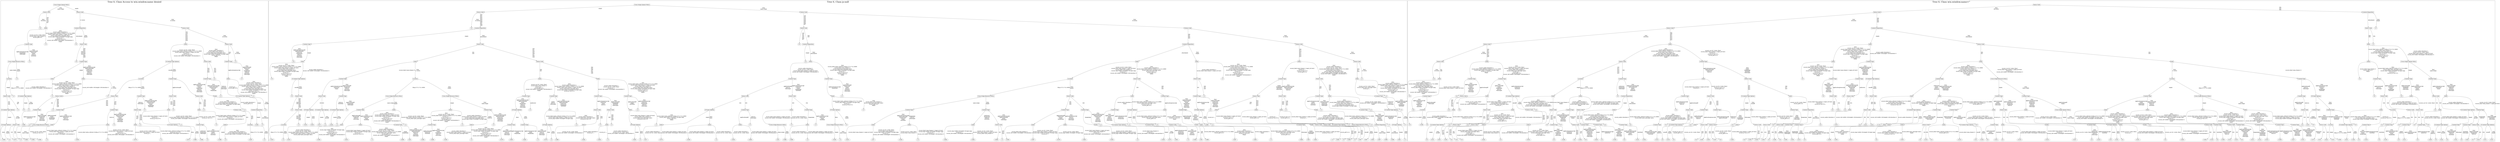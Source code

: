 /*
Generated by:
    http://https://github.com/h2oai/h2o-3/tree/master/h2o-genmodel/src/main/java/hex/genmodel/tools/PrintMojo.java
*/

/*
On a mac:

$ brew install graphviz
$ dot -Tpng file.gv -o file.png
$ open file.png
*/

digraph G {

subgraph cluster_0 {
/* Nodes */

/* Level 0 */
{
"SG_0_Node_0" [shape=box, fontsize=20, label="Cross-Origin-Opener-Policy"]
}

/* Level 1 */
{
"SG_0_Node_1" [shape=box, fontsize=20, label="Status-Code"]
"SG_0_Node_2" [shape=box, fontsize=20, label="Status-Code"]
}

/* Level 2 */
{
"SG_0_Node_64" [fontsize=20, label="0.0"]
"SG_0_Node_3" [shape=box, fontsize=20, label="body"]
"SG_0_Node_4" [shape=box, fontsize=20, label="Content-Disposition"]
"SG_0_Node_5" [shape=box, fontsize=20, label="Status-Code"]
}

/* Level 3 */
{
"SG_0_Node_6" [shape=box, fontsize=20, label="Content-Type"]
"SG_0_Node_65" [fontsize=20, label="1.0"]
"SG_0_Node_66" [fontsize=20, label="0.0"]
"SG_0_Node_7" [shape=box, fontsize=20, label="Status-Code"]
"SG_0_Node_8" [shape=box, fontsize=20, label="body"]
"SG_0_Node_9" [shape=box, fontsize=20, label="Status-Code"]
}

/* Level 4 */
{
"SG_0_Node_10" [shape=box, fontsize=20, label="Cross-Origin-Resource-Policy"]
"SG_0_Node_67" [fontsize=20, label="1.0"]
"SG_0_Node_68" [fontsize=20, label="0.0"]
"SG_0_Node_11" [shape=box, fontsize=20, label="Content-Type"]
"SG_0_Node_12" [shape=box, fontsize=20, label="X-Content-Type-Options"]
"SG_0_Node_13" [shape=box, fontsize=20, label="Status-Code"]
"SG_0_Node_14" [shape=box, fontsize=20, label="Content-Type"]
"SG_0_Node_69" [fontsize=20, label="1.0"]
}

/* Level 5 */
{
"SG_0_Node_15" [shape=box, fontsize=20, label="Location"]
"SG_0_Node_70" [fontsize=20, label="1.0"]
"SG_0_Node_16" [shape=box, fontsize=20, label="body"]
"SG_0_Node_17" [shape=box, fontsize=20, label="body"]
"SG_0_Node_18" [shape=box, fontsize=20, label="Location"]
"SG_0_Node_19" [shape=box, fontsize=20, label="Content-Type"]
"SG_0_Node_20" [shape=box, fontsize=20, label="Content-Type"]
"SG_0_Node_71" [fontsize=20, label="1.0"]
"SG_0_Node_21" [shape=box, fontsize=20, label="body"]
"SG_0_Node_72" [fontsize=20, label="1.0"]
}

/* Level 6 */
{
"SG_0_Node_22" [shape=box, fontsize=20, label="Status-Code"]
"SG_0_Node_73" [fontsize=20, label="1.0"]
"SG_0_Node_23" [shape=box, fontsize=20, label="X-Content-Type-Options"]
"SG_0_Node_74" [fontsize=20, label="1.0"]
"SG_0_Node_24" [shape=box, fontsize=20, label="Status-Code"]
"SG_0_Node_75" [fontsize=20, label="1.0"]
"SG_0_Node_25" [shape=box, fontsize=20, label="Status-Code"]
"SG_0_Node_26" [shape=box, fontsize=20, label="Content-Type"]
"SG_0_Node_27" [shape=box, fontsize=20, label="Status-Code"]
"SG_0_Node_28" [shape=box, fontsize=20, label="Status-Code"]
"SG_0_Node_29" [shape=box, fontsize=20, label="body"]
"SG_0_Node_76" [fontsize=20, label="1.0"]
"SG_0_Node_30" [shape=box, fontsize=20, label="X-Content-Type-Options"]
"SG_0_Node_77" [fontsize=20, label="1.0"]
}

/* Level 7 */
{
"SG_0_Node_31" [shape=box, fontsize=20, label="X-Content-Type-Options"]
"SG_0_Node_78" [fontsize=20, label="1.0"]
"SG_0_Node_79" [fontsize=20, label="0.0"]
"SG_0_Node_80" [fontsize=20, label="1.0"]
"SG_0_Node_32" [shape=box, fontsize=20, label="Content-Type"]
"SG_0_Node_81" [fontsize=20, label="1.0"]
"SG_0_Node_33" [shape=box, fontsize=20, label="Content-Type"]
"SG_0_Node_34" [shape=box, fontsize=20, label="Content-Type"]
"SG_0_Node_35" [shape=box, fontsize=20, label="Status-Code"]
"SG_0_Node_82" [fontsize=20, label="1.0"]
"SG_0_Node_36" [shape=box, fontsize=20, label="body"]
"SG_0_Node_83" [fontsize=20, label="1.0"]
"SG_0_Node_37" [shape=box, fontsize=20, label="body"]
"SG_0_Node_84" [fontsize=20, label="1.0"]
"SG_0_Node_38" [shape=box, fontsize=20, label="Status-Code"]
"SG_0_Node_85" [fontsize=20, label="1.0"]
"SG_0_Node_39" [shape=box, fontsize=20, label="Content-Disposition"]
"SG_0_Node_86" [fontsize=20, label="1.0"]
}

/* Level 8 */
{
"SG_0_Node_40" [shape=box, fontsize=20, label="X-Frame-Options"]
"SG_0_Node_41" [shape=box, fontsize=20, label="Status-Code"]
"SG_0_Node_87" [fontsize=20, label="0.969"]
"SG_0_Node_88" [fontsize=20, label="1.0"]
"SG_0_Node_43" [shape=box, fontsize=20, label="Cross-Origin-Resource-Policy"]
"SG_0_Node_44" [shape=box, fontsize=20, label="body"]
"SG_0_Node_45" [shape=box, fontsize=20, label="body"]
"SG_0_Node_89" [fontsize=20, label="1.0"]
"SG_0_Node_46" [shape=box, fontsize=20, label="body"]
"SG_0_Node_90" [fontsize=20, label="1.0"]
"SG_0_Node_47" [shape=box, fontsize=20, label="X-Frame-Options"]
"SG_0_Node_91" [fontsize=20, label="1.0"]
"SG_0_Node_48" [shape=box, fontsize=20, label="Content-Type"]
"SG_0_Node_92" [fontsize=20, label="1.0"]
"SG_0_Node_49" [shape=box, fontsize=20, label="body"]
"SG_0_Node_50" [shape=box, fontsize=20, label="Location"]
"SG_0_Node_93" [fontsize=20, label="0.938"]
"SG_0_Node_94" [fontsize=20, label="1.0"]
}

/* Level 9 */
{
"SG_0_Node_95" [fontsize=20, label="0.963"]
"SG_0_Node_96" [fontsize=20, label="1.0"]
"SG_0_Node_97" [fontsize=20, label="0.972"]
"SG_0_Node_98" [fontsize=20, label="1.0"]
"SG_0_Node_99" [fontsize=20, label="0.983"]
"SG_0_Node_100" [fontsize=20, label="0.994"]
"SG_0_Node_101" [fontsize=20, label="0.994"]
"SG_0_Node_102" [fontsize=20, label="1.0"]
"SG_0_Node_103" [fontsize=20, label="0.958"]
"SG_0_Node_104" [fontsize=20, label="1.0"]
"SG_0_Node_105" [fontsize=20, label="0.979"]
"SG_0_Node_106" [fontsize=20, label="1.0"]
"SG_0_Node_107" [fontsize=20, label="0.972"]
"SG_0_Node_108" [fontsize=20, label="0.986"]
"SG_0_Node_109" [fontsize=20, label="0.984"]
"SG_0_Node_110" [fontsize=20, label="1.0"]
"SG_0_Node_111" [fontsize=20, label="0.988"]
"SG_0_Node_112" [fontsize=20, label="1.0"]
"SG_0_Node_113" [fontsize=20, label="0.997"]
"SG_0_Node_114" [fontsize=20, label="1.0"]
}

/* Edges */
"SG_0_Node_0" -> "SG_0_Node_1" [fontsize=20, label="[NA]
same-origin
"]
"SG_0_Node_0" -> "SG_0_Node_2" [fontsize=20, label="empty
"]
"SG_0_Node_2" -> "SG_0_Node_4" [fontsize=20, label="11 levels
"]
"SG_0_Node_2" -> "SG_0_Node_5" [fontsize=20, label="[NA]
52 levels
"]
"SG_0_Node_5" -> "SG_0_Node_8" [fontsize=20, label="102
103
421
422
423
424
425
426
"]
"SG_0_Node_5" -> "SG_0_Node_9" [fontsize=20, label="[NA]
44 levels
"]
"SG_0_Node_9" -> "SG_0_Node_14" [fontsize=20, label="416
417
"]
"SG_0_Node_9" -> "SG_0_Node_69" [fontsize=20, label="[NA]
42 levels
"]
"SG_0_Node_14" -> "SG_0_Node_21" [fontsize=20, label="application/javascript
"]
"SG_0_Node_14" -> "SG_0_Node_72" [fontsize=20, label="[NA]
application/pdf
audio/wav
empty
image/png
text/css
text/html
video/mp4
"]
"SG_0_Node_21" -> "SG_0_Node_30" [fontsize=20, label="ecocnt_js=.,,.
ecocnt_pdf=a=a
"]
"SG_0_Node_21" -> "SG_0_Node_77" [fontsize=20, label="[NA]
ecocnt_audio=duration=1
ecocnt_css=h1 {color: blue}
ecocnt_html=meta_refresh=0;http://172.17.0.1:8000
ecocnt_html=num_frames=1,input_id=test1
ecocnt_html=num_frames=2
ecocnt_html=post_message=mes1
ecocnt_img=width=50,height=50,type=png
ecocnt_js=var a=5;
ecocnt_vid=width=100,height=100,duration=2
empty
"]
"SG_0_Node_30" -> "SG_0_Node_39" [fontsize=20, label="empty
"]
"SG_0_Node_30" -> "SG_0_Node_86" [fontsize=20, label="[NA]
nosniff
"]
"SG_0_Node_39" -> "SG_0_Node_93" [fontsize=20, label="empty
"]
"SG_0_Node_39" -> "SG_0_Node_94" [fontsize=20, label="[NA]
attachment
"]
"SG_0_Node_8" -> "SG_0_Node_12" [fontsize=20, label="ecocnt_css=h1 {color: blue}
ecocnt_html=meta_refresh=0;http://172.17.0.1:8000
ecocnt_html=num_frames=1,input_id=test1
ecocnt_js=.,,.
ecocnt_js=var a=5;
ecocnt_vid=width=100,height=100,duration=2
"]
"SG_0_Node_8" -> "SG_0_Node_13" [fontsize=20, label="[NA]
ecocnt_audio=duration=1
ecocnt_html=num_frames=2
ecocnt_html=post_message=mes1
ecocnt_img=width=50,height=50,type=png
ecocnt_pdf=a=a
empty
"]
"SG_0_Node_13" -> "SG_0_Node_20" [fontsize=20, label="102
103
422
424
"]
"SG_0_Node_13" -> "SG_0_Node_71" [fontsize=20, label="421
423
425
426
"]
"SG_0_Node_20" -> "SG_0_Node_29" [fontsize=20, label="[NA]
application/javascript
application/pdf
audio/wav
empty
image/png
"]
"SG_0_Node_20" -> "SG_0_Node_76" [fontsize=20, label="text/css
text/html
video/mp4
"]
"SG_0_Node_29" -> "SG_0_Node_38" [fontsize=20, label="[NA]
ecocnt_html=num_frames=2
ecocnt_html=post_message=mes1
ecocnt_img=width=50,height=50,type=png
empty
"]
"SG_0_Node_29" -> "SG_0_Node_85" [fontsize=20, label="ecocnt_audio=duration=1
ecocnt_pdf=a=a
"]
"SG_0_Node_38" -> "SG_0_Node_49" [fontsize=20, label="424
"]
"SG_0_Node_38" -> "SG_0_Node_50" [fontsize=20, label="102
103
422
"]
"SG_0_Node_50" -> "SG_0_Node_113" [fontsize=20, label="http://172.17.0.1:8000
"]
"SG_0_Node_50" -> "SG_0_Node_114" [fontsize=20, label="[NA]
empty
"]
"SG_0_Node_49" -> "SG_0_Node_111" [fontsize=20, label="empty
"]
"SG_0_Node_49" -> "SG_0_Node_112" [fontsize=20, label="[NA]
ecocnt_html=num_frames=2
ecocnt_html=post_message=mes1
ecocnt_img=width=50,height=50,type=png
"]
"SG_0_Node_12" -> "SG_0_Node_18" [fontsize=20, label="nosniff
"]
"SG_0_Node_12" -> "SG_0_Node_19" [fontsize=20, label="[NA]
empty
"]
"SG_0_Node_19" -> "SG_0_Node_27" [fontsize=20, label="application/pdf
"]
"SG_0_Node_19" -> "SG_0_Node_28" [fontsize=20, label="[NA]
application/javascript
audio/wav
empty
image/png
text/css
text/html
video/mp4
"]
"SG_0_Node_28" -> "SG_0_Node_37" [fontsize=20, label="421
424
"]
"SG_0_Node_28" -> "SG_0_Node_84" [fontsize=20, label="102
103
422
423
425
426
"]
"SG_0_Node_37" -> "SG_0_Node_48" [fontsize=20, label="ecocnt_css=h1 {color: blue}
ecocnt_js=var a=5;
"]
"SG_0_Node_37" -> "SG_0_Node_92" [fontsize=20, label="ecocnt_html=meta_refresh=0;http://172.17.0.1:8000
ecocnt_html=num_frames=1,input_id=test1
ecocnt_js=.,,.
ecocnt_vid=width=100,height=100,duration=2
"]
"SG_0_Node_48" -> "SG_0_Node_109" [fontsize=20, label="audio/wav
image/png
video/mp4
"]
"SG_0_Node_48" -> "SG_0_Node_110" [fontsize=20, label="[NA]
application/javascript
empty
text/css
text/html
"]
"SG_0_Node_27" -> "SG_0_Node_36" [fontsize=20, label="421
422
423
"]
"SG_0_Node_27" -> "SG_0_Node_83" [fontsize=20, label="102
103
424
425
426
"]
"SG_0_Node_36" -> "SG_0_Node_47" [fontsize=20, label="ecocnt_html=num_frames=1,input_id=test1
ecocnt_js=.,,.
ecocnt_js=var a=5;
"]
"SG_0_Node_36" -> "SG_0_Node_91" [fontsize=20, label="ecocnt_css=h1 {color: blue}
ecocnt_html=meta_refresh=0;http://172.17.0.1:8000
ecocnt_vid=width=100,height=100,duration=2
"]
"SG_0_Node_47" -> "SG_0_Node_107" [fontsize=20, label="deny
"]
"SG_0_Node_47" -> "SG_0_Node_108" [fontsize=20, label="[NA]
empty
"]
"SG_0_Node_18" -> "SG_0_Node_25" [fontsize=20, label="http://172.17.0.1:8000
"]
"SG_0_Node_18" -> "SG_0_Node_26" [fontsize=20, label="[NA]
empty
"]
"SG_0_Node_26" -> "SG_0_Node_35" [fontsize=20, label="text/css
video/mp4
"]
"SG_0_Node_26" -> "SG_0_Node_82" [fontsize=20, label="[NA]
application/javascript
application/pdf
audio/wav
empty
image/png
text/html
"]
"SG_0_Node_35" -> "SG_0_Node_46" [fontsize=20, label="102
103
421
"]
"SG_0_Node_35" -> "SG_0_Node_90" [fontsize=20, label="422
423
424
425
426
"]
"SG_0_Node_46" -> "SG_0_Node_105" [fontsize=20, label="ecocnt_css=h1 {color: blue}
ecocnt_html=num_frames=1,input_id=test1
ecocnt_js=.,,.
"]
"SG_0_Node_46" -> "SG_0_Node_106" [fontsize=20, label="ecocnt_html=meta_refresh=0;http://172.17.0.1:8000
ecocnt_js=var a=5;
ecocnt_vid=width=100,height=100,duration=2
"]
"SG_0_Node_25" -> "SG_0_Node_33" [fontsize=20, label="102
423
424
425
426
"]
"SG_0_Node_25" -> "SG_0_Node_34" [fontsize=20, label="103
421
422
"]
"SG_0_Node_34" -> "SG_0_Node_45" [fontsize=20, label="text/css
"]
"SG_0_Node_34" -> "SG_0_Node_89" [fontsize=20, label="[NA]
application/javascript
application/pdf
audio/wav
empty
image/png
text/html
video/mp4
"]
"SG_0_Node_45" -> "SG_0_Node_103" [fontsize=20, label="ecocnt_html=meta_refresh=0;http://172.17.0.1:8000
"]
"SG_0_Node_45" -> "SG_0_Node_104" [fontsize=20, label="ecocnt_css=h1 {color: blue}
ecocnt_html=num_frames=1,input_id=test1
ecocnt_js=.,,.
ecocnt_js=var a=5;
ecocnt_vid=width=100,height=100,duration=2
"]
"SG_0_Node_33" -> "SG_0_Node_43" [fontsize=20, label="application/pdf
empty
image/png
text/html
"]
"SG_0_Node_33" -> "SG_0_Node_44" [fontsize=20, label="[NA]
application/javascript
audio/wav
text/css
video/mp4
"]
"SG_0_Node_44" -> "SG_0_Node_101" [fontsize=20, label="ecocnt_css=h1 {color: blue}
ecocnt_js=var a=5;
"]
"SG_0_Node_44" -> "SG_0_Node_102" [fontsize=20, label="ecocnt_html=meta_refresh=0;http://172.17.0.1:8000
ecocnt_html=num_frames=1,input_id=test1
ecocnt_js=.,,.
ecocnt_vid=width=100,height=100,duration=2
"]
"SG_0_Node_43" -> "SG_0_Node_99" [fontsize=20, label="empty
"]
"SG_0_Node_43" -> "SG_0_Node_100" [fontsize=20, label="[NA]
same-origin
"]
"SG_0_Node_4" -> "SG_0_Node_66" [fontsize=20, label="attachment
"]
"SG_0_Node_4" -> "SG_0_Node_7" [fontsize=20, label="[NA]
empty
"]
"SG_0_Node_7" -> "SG_0_Node_68" [fontsize=20, label="204
205
304
"]
"SG_0_Node_7" -> "SG_0_Node_11" [fontsize=20, label="200
201
202
203
206
207
208
226
"]
"SG_0_Node_11" -> "SG_0_Node_16" [fontsize=20, label="empty
"]
"SG_0_Node_11" -> "SG_0_Node_17" [fontsize=20, label="[NA]
application/javascript
application/pdf
audio/wav
image/png
text/css
text/html
video/mp4
"]
"SG_0_Node_17" -> "SG_0_Node_24" [fontsize=20, label="ecocnt_vid=width=100,height=100,duration=2
"]
"SG_0_Node_17" -> "SG_0_Node_75" [fontsize=20, label="[NA]
11 levels
"]
"SG_0_Node_24" -> "SG_0_Node_32" [fontsize=20, label="201
"]
"SG_0_Node_24" -> "SG_0_Node_81" [fontsize=20, label="200
202
203
206
207
208
226
"]
"SG_0_Node_32" -> "SG_0_Node_87" [fontsize=20, label="application/javascript
audio/wav
"]
"SG_0_Node_32" -> "SG_0_Node_88" [fontsize=20, label="[NA]
application/pdf
image/png
text/css
text/html
video/mp4
"]
"SG_0_Node_16" -> "SG_0_Node_23" [fontsize=20, label="ecocnt_audio=duration=1
ecocnt_vid=width=100,height=100,duration=2
"]
"SG_0_Node_16" -> "SG_0_Node_74" [fontsize=20, label="[NA]
ecocnt_css=h1 {color: blue}
ecocnt_html=meta_refresh=0;http://172.17.0.1:8000
ecocnt_html=num_frames=1,input_id=test1
ecocnt_html=num_frames=2
ecocnt_html=post_message=mes1
ecocnt_img=width=50,height=50,type=png
ecocnt_js=.,,.
ecocnt_js=var a=5;
ecocnt_pdf=a=a
empty
"]
"SG_0_Node_23" -> "SG_0_Node_79" [fontsize=20, label="empty
"]
"SG_0_Node_23" -> "SG_0_Node_80" [fontsize=20, label="[NA]
nosniff
"]
"SG_0_Node_1" -> "SG_0_Node_64" [fontsize=20, label="[NA]
58 levels
"]
"SG_0_Node_1" -> "SG_0_Node_3" [fontsize=20, label="100
101
102
103
407
"]
"SG_0_Node_3" -> "SG_0_Node_6" [fontsize=20, label="ecocnt_css=h1 {color: blue}
ecocnt_html=num_frames=2
ecocnt_pdf=a=a
"]
"SG_0_Node_3" -> "SG_0_Node_65" [fontsize=20, label="[NA]
ecocnt_audio=duration=1
ecocnt_html=meta_refresh=0;http://172.17.0.1:8000
ecocnt_html=num_frames=1,input_id=test1
ecocnt_html=post_message=mes1
ecocnt_img=width=50,height=50,type=png
ecocnt_js=.,,.
ecocnt_js=var a=5;
ecocnt_vid=width=100,height=100,duration=2
empty
"]
"SG_0_Node_6" -> "SG_0_Node_10" [fontsize=20, label="application/javascript
image/png
video/mp4
"]
"SG_0_Node_6" -> "SG_0_Node_67" [fontsize=20, label="[NA]
application/pdf
audio/wav
empty
text/css
text/html
"]
"SG_0_Node_10" -> "SG_0_Node_15" [fontsize=20, label="same-origin
"]
"SG_0_Node_10" -> "SG_0_Node_70" [fontsize=20, label="[NA]
empty
"]
"SG_0_Node_15" -> "SG_0_Node_22" [fontsize=20, label="empty
"]
"SG_0_Node_15" -> "SG_0_Node_73" [fontsize=20, label="[NA]
http://172.17.0.1:8000
"]
"SG_0_Node_22" -> "SG_0_Node_31" [fontsize=20, label="101
102
103
"]
"SG_0_Node_22" -> "SG_0_Node_78" [fontsize=20, label="100
407
"]
"SG_0_Node_31" -> "SG_0_Node_40" [fontsize=20, label="empty
"]
"SG_0_Node_31" -> "SG_0_Node_41" [fontsize=20, label="[NA]
nosniff
"]
"SG_0_Node_41" -> "SG_0_Node_97" [fontsize=20, label="102
"]
"SG_0_Node_41" -> "SG_0_Node_98" [fontsize=20, label="101
103
"]
"SG_0_Node_40" -> "SG_0_Node_95" [fontsize=20, label="deny
"]
"SG_0_Node_40" -> "SG_0_Node_96" [fontsize=20, label="[NA]
empty
"]

fontsize=40
label="Tree 0, Class Access to win.window.name denied"
}

subgraph cluster_1 {
/* Nodes */

/* Level 0 */
{
"SG_1_Node_0" [shape=box, fontsize=20, label="Cross-Origin-Opener-Policy"]
}

/* Level 1 */
{
"SG_1_Node_1" [shape=box, fontsize=20, label="Status-Code"]
"SG_1_Node_2" [shape=box, fontsize=20, label="Status-Code"]
}

/* Level 2 */
{
"SG_1_Node_187" [fontsize=20, label="0.0"]
"SG_1_Node_3" [shape=box, fontsize=20, label="Content-Disposition"]
"SG_1_Node_4" [shape=box, fontsize=20, label="Status-Code"]
"SG_1_Node_5" [shape=box, fontsize=20, label="Status-Code"]
}

/* Level 3 */
{
"SG_1_Node_6" [shape=box, fontsize=20, label="Content-Type"]
"SG_1_Node_7" [shape=box, fontsize=20, label="Status-Code"]
"SG_1_Node_188" [fontsize=20, label="0.0"]
"SG_1_Node_8" [shape=box, fontsize=20, label="Content-Disposition"]
"SG_1_Node_9" [shape=box, fontsize=20, label="Content-Disposition"]
"SG_1_Node_10" [shape=box, fontsize=20, label="Status-Code"]
}

/* Level 4 */
{
"SG_1_Node_189" [fontsize=20, label="0.0"]
"SG_1_Node_11" [shape=box, fontsize=20, label="body"]
"SG_1_Node_12" [shape=box, fontsize=20, label="body"]
"SG_1_Node_13" [shape=box, fontsize=20, label="Status-Code"]
"SG_1_Node_190" [fontsize=20, label="0.0"]
"SG_1_Node_14" [shape=box, fontsize=20, label="body"]
"SG_1_Node_15" [shape=box, fontsize=20, label="body"]
"SG_1_Node_16" [shape=box, fontsize=20, label="body"]
"SG_1_Node_17" [shape=box, fontsize=20, label="body"]
"SG_1_Node_18" [shape=box, fontsize=20, label="Status-Code"]
}

/* Level 5 */
{
"SG_1_Node_191" [fontsize=20, label="0.0"]
"SG_1_Node_19" [shape=box, fontsize=20, label="X-Content-Type-Options"]
"SG_1_Node_20" [shape=box, fontsize=20, label="Content-Type"]
"SG_1_Node_21" [shape=box, fontsize=20, label="Location"]
"SG_1_Node_22" [shape=box, fontsize=20, label="body"]
"SG_1_Node_23" [shape=box, fontsize=20, label="body"]
"SG_1_Node_24" [shape=box, fontsize=20, label="Content-Type"]
"SG_1_Node_25" [shape=box, fontsize=20, label="Content-Type"]
"SG_1_Node_26" [shape=box, fontsize=20, label="Location"]
"SG_1_Node_27" [shape=box, fontsize=20, label="Status-Code"]
"SG_1_Node_28" [shape=box, fontsize=20, label="Status-Code"]
"SG_1_Node_192" [fontsize=20, label="1.0"]
"SG_1_Node_29" [shape=box, fontsize=20, label="Content-Type"]
"SG_1_Node_30" [shape=box, fontsize=20, label="Status-Code"]
"SG_1_Node_31" [shape=box, fontsize=20, label="body"]
"SG_1_Node_193" [fontsize=20, label="1.0"]
}

/* Level 6 */
{
"SG_1_Node_194" [fontsize=20, label="0.0"]
"SG_1_Node_32" [shape=box, fontsize=20, label="Status-Code"]
"SG_1_Node_33" [shape=box, fontsize=20, label="Status-Code"]
"SG_1_Node_34" [shape=box, fontsize=20, label="Content-Type"]
"SG_1_Node_35" [shape=box, fontsize=20, label="Cross-Origin-Resource-Policy"]
"SG_1_Node_36" [shape=box, fontsize=20, label="Cross-Origin-Resource-Policy"]
"SG_1_Node_37" [shape=box, fontsize=20, label="Content-Type"]
"SG_1_Node_38" [shape=box, fontsize=20, label="Content-Type"]
"SG_1_Node_39" [shape=box, fontsize=20, label="Content-Type"]
"SG_1_Node_40" [shape=box, fontsize=20, label="Content-Type"]
"SG_1_Node_41" [shape=box, fontsize=20, label="Status-Code"]
"SG_1_Node_42" [shape=box, fontsize=20, label="Status-Code"]
"SG_1_Node_43" [shape=box, fontsize=20, label="body"]
"SG_1_Node_195" [fontsize=20, label="1.0"]
"SG_1_Node_44" [shape=box, fontsize=20, label="Cross-Origin-Resource-Policy"]
"SG_1_Node_45" [shape=box, fontsize=20, label="Status-Code"]
"SG_1_Node_46" [shape=box, fontsize=20, label="body"]
"SG_1_Node_47" [shape=box, fontsize=20, label="Content-Type"]
"SG_1_Node_48" [shape=box, fontsize=20, label="Content-Type"]
"SG_1_Node_196" [fontsize=20, label="1.0"]
"SG_1_Node_49" [shape=box, fontsize=20, label="Status-Code"]
"SG_1_Node_50" [shape=box, fontsize=20, label="Status-Code"]
"SG_1_Node_51" [shape=box, fontsize=20, label="Content-Type"]
"SG_1_Node_52" [shape=box, fontsize=20, label="body"]
"SG_1_Node_53" [shape=box, fontsize=20, label="Content-Type"]
"SG_1_Node_197" [fontsize=20, label="1.0"]
}

/* Level 7 */
{
"SG_1_Node_198" [fontsize=20, label="0.0"]
"SG_1_Node_54" [shape=box, fontsize=20, label="Status-Code"]
"SG_1_Node_55" [shape=box, fontsize=20, label="X-Frame-Options"]
"SG_1_Node_56" [shape=box, fontsize=20, label="X-Content-Type-Options"]
"SG_1_Node_57" [shape=box, fontsize=20, label="X-Content-Type-Options"]
"SG_1_Node_199" [fontsize=20, label="1.0"]
"SG_1_Node_58" [shape=box, fontsize=20, label="Content-Type"]
"SG_1_Node_59" [shape=box, fontsize=20, label="body"]
"SG_1_Node_60" [shape=box, fontsize=20, label="body"]
"SG_1_Node_61" [shape=box, fontsize=20, label="Content-Type"]
"SG_1_Node_62" [shape=box, fontsize=20, label="X-Frame-Options"]
"SG_1_Node_200" [fontsize=20, label="1.0"]
"SG_1_Node_63" [shape=box, fontsize=20, label="body"]
"SG_1_Node_201" [fontsize=20, label="1.0"]
"SG_1_Node_64" [shape=box, fontsize=20, label="Status-Code"]
"SG_1_Node_65" [shape=box, fontsize=20, label="Status-Code"]
"SG_1_Node_66" [shape=box, fontsize=20, label="body"]
"SG_1_Node_202" [fontsize=20, label="1.0"]
"SG_1_Node_67" [shape=box, fontsize=20, label="X-Frame-Options"]
"SG_1_Node_68" [shape=box, fontsize=20, label="Content-Type"]
"SG_1_Node_69" [shape=box, fontsize=20, label="body"]
"SG_1_Node_70" [shape=box, fontsize=20, label="Content-Type"]
"SG_1_Node_71" [shape=box, fontsize=20, label="X-Frame-Options"]
"SG_1_Node_203" [fontsize=20, label="1.0"]
"SG_1_Node_72" [shape=box, fontsize=20, label="Content-Type"]
"SG_1_Node_73" [shape=box, fontsize=20, label="Content-Type"]
"SG_1_Node_74" [shape=box, fontsize=20, label="Content-Type"]
"SG_1_Node_75" [shape=box, fontsize=20, label="Content-Type"]
"SG_1_Node_76" [shape=box, fontsize=20, label="Content-Type"]
"SG_1_Node_77" [shape=box, fontsize=20, label="X-Frame-Options"]
"SG_1_Node_78" [shape=box, fontsize=20, label="body"]
"SG_1_Node_79" [shape=box, fontsize=20, label="Content-Type"]
"SG_1_Node_80" [shape=box, fontsize=20, label="X-Frame-Options"]
"SG_1_Node_204" [fontsize=20, label="1.0"]
"SG_1_Node_81" [shape=box, fontsize=20, label="body"]
"SG_1_Node_82" [shape=box, fontsize=20, label="body"]
"SG_1_Node_83" [shape=box, fontsize=20, label="body"]
"SG_1_Node_205" [fontsize=20, label="1.0"]
"SG_1_Node_84" [shape=box, fontsize=20, label="body"]
"SG_1_Node_206" [fontsize=20, label="1.0"]
"SG_1_Node_85" [shape=box, fontsize=20, label="Content-Type"]
"SG_1_Node_207" [fontsize=20, label="1.0"]
"SG_1_Node_86" [shape=box, fontsize=20, label="X-Content-Type-Options"]
"SG_1_Node_208" [fontsize=20, label="1.0"]
}

/* Level 8 */
{
"SG_1_Node_87" [shape=box, fontsize=20, label="Location"]
"SG_1_Node_209" [fontsize=20, label="1.0"]
"SG_1_Node_210" [fontsize=20, label="0.833"]
"SG_1_Node_211" [fontsize=20, label="0.958"]
"SG_1_Node_212" [fontsize=20, label="0.917"]
"SG_1_Node_213" [fontsize=20, label="1.0"]
"SG_1_Node_214" [fontsize=20, label="0.938"]
"SG_1_Node_215" [fontsize=20, label="1.0"]
"SG_1_Node_92" [shape=box, fontsize=20, label="body"]
"SG_1_Node_93" [shape=box, fontsize=20, label="body"]
"SG_1_Node_94" [shape=box, fontsize=20, label="Content-Type"]
"SG_1_Node_216" [fontsize=20, label="1.0"]
"SG_1_Node_95" [shape=box, fontsize=20, label="Content-Type"]
"SG_1_Node_217" [fontsize=20, label="1.0"]
"SG_1_Node_96" [shape=box, fontsize=20, label="body"]
"SG_1_Node_218" [fontsize=20, label="1.0"]
"SG_1_Node_97" [shape=box, fontsize=20, label="Content-Type"]
"SG_1_Node_98" [shape=box, fontsize=20, label="Content-Type"]
"SG_1_Node_99" [shape=box, fontsize=20, label="X-Frame-Options"]
"SG_1_Node_219" [fontsize=20, label="1.0"]
"SG_1_Node_100" [shape=box, fontsize=20, label="body"]
"SG_1_Node_220" [fontsize=20, label="1.0"]
"SG_1_Node_101" [shape=box, fontsize=20, label="body"]
"SG_1_Node_221" [fontsize=20, label="1.0"]
"SG_1_Node_102" [shape=box, fontsize=20, label="X-Frame-Options"]
"SG_1_Node_222" [fontsize=20, label="1.0"]
"SG_1_Node_103" [shape=box, fontsize=20, label="body"]
"SG_1_Node_104" [shape=box, fontsize=20, label="body"]
"SG_1_Node_105" [shape=box, fontsize=20, label="body"]
"SG_1_Node_223" [fontsize=20, label="1.0"]
"SG_1_Node_106" [shape=box, fontsize=20, label="Cross-Origin-Resource-Policy"]
"SG_1_Node_224" [fontsize=20, label="1.0"]
"SG_1_Node_107" [shape=box, fontsize=20, label="body"]
"SG_1_Node_225" [fontsize=20, label="1.0"]
"SG_1_Node_108" [shape=box, fontsize=20, label="Cross-Origin-Resource-Policy"]
"SG_1_Node_226" [fontsize=20, label="1.0"]
"SG_1_Node_109" [shape=box, fontsize=20, label="body"]
"SG_1_Node_110" [shape=box, fontsize=20, label="body"]
"SG_1_Node_111" [shape=box, fontsize=20, label="body"]
"SG_1_Node_112" [shape=box, fontsize=20, label="Status-Code"]
"SG_1_Node_113" [shape=box, fontsize=20, label="body"]
"SG_1_Node_114" [shape=box, fontsize=20, label="body"]
"SG_1_Node_115" [shape=box, fontsize=20, label="body"]
"SG_1_Node_227" [fontsize=20, label="1.0"]
"SG_1_Node_116" [shape=box, fontsize=20, label="X-Content-Type-Options"]
"SG_1_Node_228" [fontsize=20, label="1.0"]
"SG_1_Node_117" [shape=box, fontsize=20, label="Content-Type"]
"SG_1_Node_229" [fontsize=20, label="1.0"]
"SG_1_Node_118" [shape=box, fontsize=20, label="Status-Code"]
"SG_1_Node_230" [fontsize=20, label="1.0"]
"SG_1_Node_119" [shape=box, fontsize=20, label="body"]
"SG_1_Node_120" [shape=box, fontsize=20, label="body"]
"SG_1_Node_231" [fontsize=20, label="0.906"]
"SG_1_Node_232" [fontsize=20, label="1.0"]
"SG_1_Node_122" [shape=box, fontsize=20, label="Content-Type"]
"SG_1_Node_123" [shape=box, fontsize=20, label="body"]
"SG_1_Node_124" [shape=box, fontsize=20, label="Status-Code"]
"SG_1_Node_125" [shape=box, fontsize=20, label="Status-Code"]
"SG_1_Node_126" [shape=box, fontsize=20, label="X-Content-Type-Options"]
"SG_1_Node_233" [fontsize=20, label="1.0"]
"SG_1_Node_127" [shape=box, fontsize=20, label="Cross-Origin-Resource-Policy"]
"SG_1_Node_234" [fontsize=20, label="1.0"]
"SG_1_Node_128" [shape=box, fontsize=20, label="Content-Disposition"]
"SG_1_Node_235" [fontsize=20, label="1.0"]
"SG_1_Node_129" [shape=box, fontsize=20, label="X-Frame-Options"]
"SG_1_Node_236" [fontsize=20, label="1.0"]
}

/* Level 9 */
{
"SG_1_Node_237" [fontsize=20, label="0.833"]
"SG_1_Node_238" [fontsize=20, label="1.0"]
"SG_1_Node_239" [fontsize=20, label="0.925"]
"SG_1_Node_240" [fontsize=20, label="0.984"]
"SG_1_Node_241" [fontsize=20, label="0.953"]
"SG_1_Node_242" [fontsize=20, label="1.0"]
"SG_1_Node_243" [fontsize=20, label="0.969"]
"SG_1_Node_244" [fontsize=20, label="0.99"]
"SG_1_Node_245" [fontsize=20, label="0.964"]
"SG_1_Node_246" [fontsize=20, label="0.986"]
"SG_1_Node_247" [fontsize=20, label="0.938"]
"SG_1_Node_248" [fontsize=20, label="1.0"]
"SG_1_Node_249" [fontsize=20, label="0.979"]
"SG_1_Node_250" [fontsize=20, label="0.993"]
"SG_1_Node_251" [fontsize=20, label="0.983"]
"SG_1_Node_252" [fontsize=20, label="1.0"]
"SG_1_Node_253" [fontsize=20, label="0.979"]
"SG_1_Node_254" [fontsize=20, label="1.0"]
"SG_1_Node_255" [fontsize=20, label="0.986"]
"SG_1_Node_256" [fontsize=20, label="0.994"]
"SG_1_Node_257" [fontsize=20, label="0.984"]
"SG_1_Node_258" [fontsize=20, label="1.0"]
"SG_1_Node_259" [fontsize=20, label="0.993"]
"SG_1_Node_260" [fontsize=20, label="1.0"]
"SG_1_Node_261" [fontsize=20, label="0.917"]
"SG_1_Node_262" [fontsize=20, label="0.979"]
"SG_1_Node_263" [fontsize=20, label="0.958"]
"SG_1_Node_264" [fontsize=20, label="1.0"]
"SG_1_Node_265" [fontsize=20, label="0.938"]
"SG_1_Node_266" [fontsize=20, label="0.969"]
"SG_1_Node_267" [fontsize=20, label="0.95"]
"SG_1_Node_268" [fontsize=20, label="0.988"]
"SG_1_Node_269" [fontsize=20, label="0.969"]
"SG_1_Node_270" [fontsize=20, label="1.0"]
"SG_1_Node_271" [fontsize=20, label="0.938"]
"SG_1_Node_272" [fontsize=20, label="1.0"]
"SG_1_Node_273" [fontsize=20, label="0.925"]
"SG_1_Node_274" [fontsize=20, label="0.97"]
"SG_1_Node_275" [fontsize=20, label="0.958"]
"SG_1_Node_276" [fontsize=20, label="1.0"]
"SG_1_Node_277" [fontsize=20, label="0.964"]
"SG_1_Node_278" [fontsize=20, label="0.984"]
"SG_1_Node_279" [fontsize=20, label="0.969"]
"SG_1_Node_280" [fontsize=20, label="1.0"]
"SG_1_Node_281" [fontsize=20, label="0.958"]
"SG_1_Node_282" [fontsize=20, label="0.987"]
"SG_1_Node_283" [fontsize=20, label="0.979"]
"SG_1_Node_284" [fontsize=20, label="0.995"]
"SG_1_Node_285" [fontsize=20, label="0.958"]
"SG_1_Node_286" [fontsize=20, label="1.0"]
"SG_1_Node_287" [fontsize=20, label="0.938"]
"SG_1_Node_288" [fontsize=20, label="0.975"]
"SG_1_Node_289" [fontsize=20, label="0.961"]
"SG_1_Node_290" [fontsize=20, label="1.0"]
"SG_1_Node_291" [fontsize=20, label="0.938"]
"SG_1_Node_292" [fontsize=20, label="0.99"]
"SG_1_Node_293" [fontsize=20, label="0.986"]
"SG_1_Node_294" [fontsize=20, label="0.997"]
"SG_1_Node_295" [fontsize=20, label="0.992"]
"SG_1_Node_296" [fontsize=20, label="1.0"]
"SG_1_Node_297" [fontsize=20, label="0.969"]
"SG_1_Node_298" [fontsize=20, label="0.99"]
"SG_1_Node_299" [fontsize=20, label="0.992"]
"SG_1_Node_300" [fontsize=20, label="1.0"]
"SG_1_Node_301" [fontsize=20, label="0.992"]
"SG_1_Node_302" [fontsize=20, label="1.0"]
"SG_1_Node_303" [fontsize=20, label="0.996"]
"SG_1_Node_304" [fontsize=20, label="1.0"]
"SG_1_Node_305" [fontsize=20, label="0.99"]
"SG_1_Node_306" [fontsize=20, label="0.997"]
"SG_1_Node_307" [fontsize=20, label="0.992"]
"SG_1_Node_308" [fontsize=20, label="0.997"]
"SG_1_Node_309" [fontsize=20, label="0.998"]
"SG_1_Node_310" [fontsize=20, label="0.999"]
"SG_1_Node_311" [fontsize=20, label="0.981"]
"SG_1_Node_312" [fontsize=20, label="1.0"]
}

/* Edges */
"SG_1_Node_0" -> "SG_1_Node_1" [fontsize=20, label="empty
"]
"SG_1_Node_0" -> "SG_1_Node_2" [fontsize=20, label="[NA]
same-origin
"]
"SG_1_Node_2" -> "SG_1_Node_4" [fontsize=20, label="100
101
102
103
204
205
304
407
"]
"SG_1_Node_2" -> "SG_1_Node_5" [fontsize=20, label="[NA]
55 levels
"]
"SG_1_Node_5" -> "SG_1_Node_9" [fontsize=20, label="200
201
202
203
"]
"SG_1_Node_5" -> "SG_1_Node_10" [fontsize=20, label="[NA]
51 levels
"]
"SG_1_Node_10" -> "SG_1_Node_17" [fontsize=20, label="206
415
418
421
422
423
425
"]
"SG_1_Node_10" -> "SG_1_Node_18" [fontsize=20, label="[NA]
44 levels
"]
"SG_1_Node_18" -> "SG_1_Node_31" [fontsize=20, label="416
417
424
"]
"SG_1_Node_18" -> "SG_1_Node_193" [fontsize=20, label="[NA]
41 levels
"]
"SG_1_Node_31" -> "SG_1_Node_53" [fontsize=20, label="ecocnt_css=h1 {color: blue}
ecocnt_html=post_message=mes1
ecocnt_js=.,,.
"]
"SG_1_Node_31" -> "SG_1_Node_197" [fontsize=20, label="[NA]
ecocnt_audio=duration=1
ecocnt_html=meta_refresh=0;http://172.17.0.1:8000
ecocnt_html=num_frames=1,input_id=test1
ecocnt_html=num_frames=2
ecocnt_img=width=50,height=50,type=png
ecocnt_js=var a=5;
ecocnt_pdf=a=a
ecocnt_vid=width=100,height=100,duration=2
empty
"]
"SG_1_Node_53" -> "SG_1_Node_86" [fontsize=20, label="audio/wav
text/css
video/mp4
"]
"SG_1_Node_53" -> "SG_1_Node_208" [fontsize=20, label="[NA]
application/javascript
application/pdf
empty
image/png
text/html
"]
"SG_1_Node_86" -> "SG_1_Node_129" [fontsize=20, label="empty
"]
"SG_1_Node_86" -> "SG_1_Node_236" [fontsize=20, label="[NA]
nosniff
"]
"SG_1_Node_129" -> "SG_1_Node_311" [fontsize=20, label="empty
"]
"SG_1_Node_129" -> "SG_1_Node_312" [fontsize=20, label="[NA]
deny
"]
"SG_1_Node_17" -> "SG_1_Node_29" [fontsize=20, label="ecocnt_html=num_frames=1,input_id=test1
ecocnt_js=.,,.
ecocnt_js=var a=5;
ecocnt_pdf=a=a
"]
"SG_1_Node_17" -> "SG_1_Node_30" [fontsize=20, label="[NA]
ecocnt_audio=duration=1
ecocnt_css=h1 {color: blue}
ecocnt_html=meta_refresh=0;http://172.17.0.1:8000
ecocnt_html=num_frames=2
ecocnt_html=post_message=mes1
ecocnt_img=width=50,height=50,type=png
ecocnt_vid=width=100,height=100,duration=2
empty
"]
"SG_1_Node_30" -> "SG_1_Node_51" [fontsize=20, label="206
422
"]
"SG_1_Node_30" -> "SG_1_Node_52" [fontsize=20, label="415
418
421
423
425
"]
"SG_1_Node_52" -> "SG_1_Node_85" [fontsize=20, label="[NA]
ecocnt_audio=duration=1
ecocnt_html=meta_refresh=0;http://172.17.0.1:8000
ecocnt_html=num_frames=2
ecocnt_html=post_message=mes1
ecocnt_img=width=50,height=50,type=png
"]
"SG_1_Node_52" -> "SG_1_Node_207" [fontsize=20, label="ecocnt_css=h1 {color: blue}
ecocnt_vid=width=100,height=100,duration=2
empty
"]
"SG_1_Node_85" -> "SG_1_Node_128" [fontsize=20, label="[NA]
application/pdf
audio/wav
empty
text/html
video/mp4
"]
"SG_1_Node_85" -> "SG_1_Node_235" [fontsize=20, label="application/javascript
image/png
text/css
"]
"SG_1_Node_128" -> "SG_1_Node_309" [fontsize=20, label="empty
"]
"SG_1_Node_128" -> "SG_1_Node_310" [fontsize=20, label="[NA]
attachment
"]
"SG_1_Node_51" -> "SG_1_Node_84" [fontsize=20, label="application/javascript
empty
text/css
text/html
"]
"SG_1_Node_51" -> "SG_1_Node_206" [fontsize=20, label="[NA]
application/pdf
audio/wav
image/png
video/mp4
"]
"SG_1_Node_84" -> "SG_1_Node_127" [fontsize=20, label="[NA]
ecocnt_audio=duration=1
ecocnt_css=h1 {color: blue}
ecocnt_img=width=50,height=50,type=png
ecocnt_vid=width=100,height=100,duration=2
empty
"]
"SG_1_Node_84" -> "SG_1_Node_234" [fontsize=20, label="ecocnt_html=meta_refresh=0;http://172.17.0.1:8000
ecocnt_html=num_frames=2
ecocnt_html=post_message=mes1
"]
"SG_1_Node_127" -> "SG_1_Node_307" [fontsize=20, label="empty
"]
"SG_1_Node_127" -> "SG_1_Node_308" [fontsize=20, label="[NA]
same-origin
"]
"SG_1_Node_29" -> "SG_1_Node_49" [fontsize=20, label="empty
image/png
text/html
video/mp4
"]
"SG_1_Node_29" -> "SG_1_Node_50" [fontsize=20, label="[NA]
application/javascript
application/pdf
audio/wav
text/css
"]
"SG_1_Node_50" -> "SG_1_Node_83" [fontsize=20, label="418
423
425
"]
"SG_1_Node_50" -> "SG_1_Node_205" [fontsize=20, label="206
415
421
422
"]
"SG_1_Node_83" -> "SG_1_Node_126" [fontsize=20, label="ecocnt_js=var a=5;
ecocnt_pdf=a=a
"]
"SG_1_Node_83" -> "SG_1_Node_233" [fontsize=20, label="ecocnt_html=num_frames=1,input_id=test1
ecocnt_js=.,,.
"]
"SG_1_Node_126" -> "SG_1_Node_305" [fontsize=20, label="nosniff
"]
"SG_1_Node_126" -> "SG_1_Node_306" [fontsize=20, label="[NA]
empty
"]
"SG_1_Node_49" -> "SG_1_Node_81" [fontsize=20, label="206
421
"]
"SG_1_Node_49" -> "SG_1_Node_82" [fontsize=20, label="415
418
422
423
425
"]
"SG_1_Node_82" -> "SG_1_Node_124" [fontsize=20, label="ecocnt_html=num_frames=1,input_id=test1
ecocnt_pdf=a=a
"]
"SG_1_Node_82" -> "SG_1_Node_125" [fontsize=20, label="ecocnt_js=.,,.
ecocnt_js=var a=5;
"]
"SG_1_Node_125" -> "SG_1_Node_303" [fontsize=20, label="423
"]
"SG_1_Node_125" -> "SG_1_Node_304" [fontsize=20, label="415
418
422
425
"]
"SG_1_Node_124" -> "SG_1_Node_301" [fontsize=20, label="415
422
425
"]
"SG_1_Node_124" -> "SG_1_Node_302" [fontsize=20, label="418
423
"]
"SG_1_Node_81" -> "SG_1_Node_122" [fontsize=20, label="ecocnt_js=.,,.
"]
"SG_1_Node_81" -> "SG_1_Node_123" [fontsize=20, label="ecocnt_html=num_frames=1,input_id=test1
ecocnt_js=var a=5;
ecocnt_pdf=a=a
"]
"SG_1_Node_123" -> "SG_1_Node_299" [fontsize=20, label="ecocnt_html=num_frames=1,input_id=test1
ecocnt_js=var a=5;
"]
"SG_1_Node_123" -> "SG_1_Node_300" [fontsize=20, label="ecocnt_pdf=a=a
"]
"SG_1_Node_122" -> "SG_1_Node_297" [fontsize=20, label="video/mp4
"]
"SG_1_Node_122" -> "SG_1_Node_298" [fontsize=20, label="empty
image/png
text/html
"]
"SG_1_Node_9" -> "SG_1_Node_15" [fontsize=20, label="attachment
"]
"SG_1_Node_9" -> "SG_1_Node_16" [fontsize=20, label="[NA]
empty
"]
"SG_1_Node_16" -> "SG_1_Node_28" [fontsize=20, label="ecocnt_audio=duration=1
ecocnt_html=num_frames=1,input_id=test1
"]
"SG_1_Node_16" -> "SG_1_Node_192" [fontsize=20, label="[NA]
ecocnt_css=h1 {color: blue}
ecocnt_html=meta_refresh=0;http://172.17.0.1:8000
ecocnt_html=num_frames=2
ecocnt_html=post_message=mes1
ecocnt_img=width=50,height=50,type=png
ecocnt_js=.,,.
ecocnt_js=var a=5;
ecocnt_pdf=a=a
ecocnt_vid=width=100,height=100,duration=2
empty
"]
"SG_1_Node_28" -> "SG_1_Node_48" [fontsize=20, label="201
"]
"SG_1_Node_28" -> "SG_1_Node_196" [fontsize=20, label="200
202
203
"]
"SG_1_Node_48" -> "SG_1_Node_80" [fontsize=20, label="application/javascript
empty
"]
"SG_1_Node_48" -> "SG_1_Node_204" [fontsize=20, label="[NA]
application/pdf
audio/wav
image/png
text/css
text/html
video/mp4
"]
"SG_1_Node_80" -> "SG_1_Node_231" [fontsize=20, label="deny
"]
"SG_1_Node_80" -> "SG_1_Node_232" [fontsize=20, label="[NA]
empty
"]
"SG_1_Node_15" -> "SG_1_Node_26" [fontsize=20, label="ecocnt_css=h1 {color: blue}
ecocnt_html=num_frames=1,input_id=test1
ecocnt_html=num_frames=2
ecocnt_img=width=50,height=50,type=png
ecocnt_js=.,,.
ecocnt_vid=width=100,height=100,duration=2
"]
"SG_1_Node_15" -> "SG_1_Node_27" [fontsize=20, label="[NA]
ecocnt_audio=duration=1
ecocnt_html=meta_refresh=0;http://172.17.0.1:8000
ecocnt_html=post_message=mes1
ecocnt_js=var a=5;
ecocnt_pdf=a=a
empty
"]
"SG_1_Node_27" -> "SG_1_Node_46" [fontsize=20, label="203
"]
"SG_1_Node_27" -> "SG_1_Node_47" [fontsize=20, label="200
201
202
"]
"SG_1_Node_47" -> "SG_1_Node_78" [fontsize=20, label="application/javascript
"]
"SG_1_Node_47" -> "SG_1_Node_79" [fontsize=20, label="[NA]
application/pdf
audio/wav
empty
image/png
text/css
text/html
video/mp4
"]
"SG_1_Node_79" -> "SG_1_Node_119" [fontsize=20, label="application/pdf
image/png
video/mp4
"]
"SG_1_Node_79" -> "SG_1_Node_120" [fontsize=20, label="[NA]
audio/wav
empty
text/css
text/html
"]
"SG_1_Node_120" -> "SG_1_Node_295" [fontsize=20, label="ecocnt_audio=duration=1
empty
"]
"SG_1_Node_120" -> "SG_1_Node_296" [fontsize=20, label="[NA]
ecocnt_html=meta_refresh=0;http://172.17.0.1:8000
ecocnt_html=post_message=mes1
ecocnt_js=var a=5;
ecocnt_pdf=a=a
"]
"SG_1_Node_119" -> "SG_1_Node_293" [fontsize=20, label="ecocnt_html=meta_refresh=0;http://172.17.0.1:8000
ecocnt_pdf=a=a
"]
"SG_1_Node_119" -> "SG_1_Node_294" [fontsize=20, label="[NA]
ecocnt_audio=duration=1
ecocnt_html=post_message=mes1
ecocnt_js=var a=5;
empty
"]
"SG_1_Node_78" -> "SG_1_Node_118" [fontsize=20, label="ecocnt_html=meta_refresh=0;http://172.17.0.1:8000
ecocnt_html=post_message=mes1
ecocnt_pdf=a=a
"]
"SG_1_Node_78" -> "SG_1_Node_230" [fontsize=20, label="[NA]
ecocnt_audio=duration=1
ecocnt_js=var a=5;
empty
"]
"SG_1_Node_118" -> "SG_1_Node_291" [fontsize=20, label="201
"]
"SG_1_Node_118" -> "SG_1_Node_292" [fontsize=20, label="200
202
"]
"SG_1_Node_46" -> "SG_1_Node_76" [fontsize=20, label="ecocnt_audio=duration=1
empty
"]
"SG_1_Node_46" -> "SG_1_Node_77" [fontsize=20, label="[NA]
ecocnt_html=meta_refresh=0;http://172.17.0.1:8000
ecocnt_html=post_message=mes1
ecocnt_js=var a=5;
ecocnt_pdf=a=a
"]
"SG_1_Node_77" -> "SG_1_Node_117" [fontsize=20, label="empty
"]
"SG_1_Node_77" -> "SG_1_Node_229" [fontsize=20, label="[NA]
deny
"]
"SG_1_Node_117" -> "SG_1_Node_289" [fontsize=20, label="application/javascript
audio/wav
image/png
video/mp4
"]
"SG_1_Node_117" -> "SG_1_Node_290" [fontsize=20, label="[NA]
application/pdf
empty
text/css
text/html
"]
"SG_1_Node_76" -> "SG_1_Node_116" [fontsize=20, label="[NA]
application/pdf
empty
text/css
text/html
video/mp4
"]
"SG_1_Node_76" -> "SG_1_Node_228" [fontsize=20, label="application/javascript
audio/wav
image/png
"]
"SG_1_Node_116" -> "SG_1_Node_287" [fontsize=20, label="empty
"]
"SG_1_Node_116" -> "SG_1_Node_288" [fontsize=20, label="[NA]
nosniff
"]
"SG_1_Node_26" -> "SG_1_Node_44" [fontsize=20, label="http://172.17.0.1:8000
"]
"SG_1_Node_26" -> "SG_1_Node_45" [fontsize=20, label="[NA]
empty
"]
"SG_1_Node_45" -> "SG_1_Node_74" [fontsize=20, label="201
202
203
"]
"SG_1_Node_45" -> "SG_1_Node_75" [fontsize=20, label="200
"]
"SG_1_Node_75" -> "SG_1_Node_115" [fontsize=20, label="image/png
"]
"SG_1_Node_75" -> "SG_1_Node_227" [fontsize=20, label="[NA]
application/javascript
application/pdf
audio/wav
empty
text/css
text/html
video/mp4
"]
"SG_1_Node_115" -> "SG_1_Node_285" [fontsize=20, label="ecocnt_css=h1 {color: blue}
ecocnt_html=num_frames=1,input_id=test1
ecocnt_img=width=50,height=50,type=png
"]
"SG_1_Node_115" -> "SG_1_Node_286" [fontsize=20, label="ecocnt_html=num_frames=2
ecocnt_js=.,,.
ecocnt_vid=width=100,height=100,duration=2
"]
"SG_1_Node_74" -> "SG_1_Node_113" [fontsize=20, label="application/pdf
audio/wav
empty
image/png
"]
"SG_1_Node_74" -> "SG_1_Node_114" [fontsize=20, label="[NA]
application/javascript
text/css
text/html
video/mp4
"]
"SG_1_Node_114" -> "SG_1_Node_283" [fontsize=20, label="ecocnt_css=h1 {color: blue}
ecocnt_img=width=50,height=50,type=png
"]
"SG_1_Node_114" -> "SG_1_Node_284" [fontsize=20, label="ecocnt_html=num_frames=1,input_id=test1
ecocnt_html=num_frames=2
ecocnt_js=.,,.
ecocnt_vid=width=100,height=100,duration=2
"]
"SG_1_Node_113" -> "SG_1_Node_281" [fontsize=20, label="ecocnt_html=num_frames=2
ecocnt_vid=width=100,height=100,duration=2
"]
"SG_1_Node_113" -> "SG_1_Node_282" [fontsize=20, label="ecocnt_css=h1 {color: blue}
ecocnt_html=num_frames=1,input_id=test1
ecocnt_img=width=50,height=50,type=png
ecocnt_js=.,,.
"]
"SG_1_Node_44" -> "SG_1_Node_72" [fontsize=20, label="same-origin
"]
"SG_1_Node_44" -> "SG_1_Node_73" [fontsize=20, label="[NA]
empty
"]
"SG_1_Node_73" -> "SG_1_Node_111" [fontsize=20, label="audio/wav
image/png
text/css
text/html
"]
"SG_1_Node_73" -> "SG_1_Node_112" [fontsize=20, label="[NA]
application/javascript
application/pdf
empty
video/mp4
"]
"SG_1_Node_112" -> "SG_1_Node_279" [fontsize=20, label="202
"]
"SG_1_Node_112" -> "SG_1_Node_280" [fontsize=20, label="200
201
203
"]
"SG_1_Node_111" -> "SG_1_Node_277" [fontsize=20, label="ecocnt_img=width=50,height=50,type=png
ecocnt_js=.,,.
ecocnt_vid=width=100,height=100,duration=2
"]
"SG_1_Node_111" -> "SG_1_Node_278" [fontsize=20, label="ecocnt_css=h1 {color: blue}
ecocnt_html=num_frames=1,input_id=test1
ecocnt_html=num_frames=2
"]
"SG_1_Node_72" -> "SG_1_Node_109" [fontsize=20, label="[NA]
application/javascript
application/pdf
audio/wav
empty
text/html
"]
"SG_1_Node_72" -> "SG_1_Node_110" [fontsize=20, label="image/png
text/css
video/mp4
"]
"SG_1_Node_110" -> "SG_1_Node_275" [fontsize=20, label="ecocnt_css=h1 {color: blue}
ecocnt_html=num_frames=2
"]
"SG_1_Node_110" -> "SG_1_Node_276" [fontsize=20, label="ecocnt_html=num_frames=1,input_id=test1
ecocnt_img=width=50,height=50,type=png
ecocnt_js=.,,.
ecocnt_vid=width=100,height=100,duration=2
"]
"SG_1_Node_109" -> "SG_1_Node_273" [fontsize=20, label="ecocnt_html=num_frames=1,input_id=test1
"]
"SG_1_Node_109" -> "SG_1_Node_274" [fontsize=20, label="ecocnt_css=h1 {color: blue}
ecocnt_html=num_frames=2
ecocnt_img=width=50,height=50,type=png
ecocnt_js=.,,.
ecocnt_vid=width=100,height=100,duration=2
"]
"SG_1_Node_4" -> "SG_1_Node_188" [fontsize=20, label="100
101
102
103
304
407
"]
"SG_1_Node_4" -> "SG_1_Node_8" [fontsize=20, label="204
205
"]
"SG_1_Node_8" -> "SG_1_Node_190" [fontsize=20, label="empty
"]
"SG_1_Node_8" -> "SG_1_Node_14" [fontsize=20, label="[NA]
attachment
"]
"SG_1_Node_14" -> "SG_1_Node_24" [fontsize=20, label="ecocnt_audio=duration=1
ecocnt_css=h1 {color: blue}
ecocnt_html=num_frames=1,input_id=test1
ecocnt_vid=width=100,height=100,duration=2
"]
"SG_1_Node_14" -> "SG_1_Node_25" [fontsize=20, label="[NA]
ecocnt_html=meta_refresh=0;http://172.17.0.1:8000
ecocnt_html=num_frames=2
ecocnt_html=post_message=mes1
ecocnt_img=width=50,height=50,type=png
ecocnt_js=.,,.
ecocnt_js=var a=5;
ecocnt_pdf=a=a
empty
"]
"SG_1_Node_25" -> "SG_1_Node_43" [fontsize=20, label="application/javascript
image/png
"]
"SG_1_Node_25" -> "SG_1_Node_195" [fontsize=20, label="[NA]
application/pdf
audio/wav
empty
text/css
text/html
video/mp4
"]
"SG_1_Node_43" -> "SG_1_Node_71" [fontsize=20, label="ecocnt_html=meta_refresh=0;http://172.17.0.1:8000
ecocnt_img=width=50,height=50,type=png
ecocnt_js=.,,.
ecocnt_js=var a=5;
"]
"SG_1_Node_43" -> "SG_1_Node_203" [fontsize=20, label="[NA]
ecocnt_html=num_frames=2
ecocnt_html=post_message=mes1
ecocnt_pdf=a=a
empty
"]
"SG_1_Node_71" -> "SG_1_Node_108" [fontsize=20, label="deny
"]
"SG_1_Node_71" -> "SG_1_Node_226" [fontsize=20, label="[NA]
empty
"]
"SG_1_Node_108" -> "SG_1_Node_271" [fontsize=20, label="empty
"]
"SG_1_Node_108" -> "SG_1_Node_272" [fontsize=20, label="[NA]
same-origin
"]
"SG_1_Node_24" -> "SG_1_Node_41" [fontsize=20, label="application/pdf
text/css
video/mp4
"]
"SG_1_Node_24" -> "SG_1_Node_42" [fontsize=20, label="[NA]
application/javascript
audio/wav
empty
image/png
text/html
"]
"SG_1_Node_42" -> "SG_1_Node_69" [fontsize=20, label="205
"]
"SG_1_Node_42" -> "SG_1_Node_70" [fontsize=20, label="204
"]
"SG_1_Node_70" -> "SG_1_Node_107" [fontsize=20, label="image/png
"]
"SG_1_Node_70" -> "SG_1_Node_225" [fontsize=20, label="[NA]
application/javascript
audio/wav
empty
text/html
"]
"SG_1_Node_107" -> "SG_1_Node_269" [fontsize=20, label="ecocnt_audio=duration=1
ecocnt_css=h1 {color: blue}
"]
"SG_1_Node_107" -> "SG_1_Node_270" [fontsize=20, label="ecocnt_html=num_frames=1,input_id=test1
ecocnt_vid=width=100,height=100,duration=2
"]
"SG_1_Node_69" -> "SG_1_Node_106" [fontsize=20, label="ecocnt_html=num_frames=1,input_id=test1
ecocnt_vid=width=100,height=100,duration=2
"]
"SG_1_Node_69" -> "SG_1_Node_224" [fontsize=20, label="ecocnt_audio=duration=1
ecocnt_css=h1 {color: blue}
"]
"SG_1_Node_106" -> "SG_1_Node_267" [fontsize=20, label="same-origin
"]
"SG_1_Node_106" -> "SG_1_Node_268" [fontsize=20, label="[NA]
empty
"]
"SG_1_Node_41" -> "SG_1_Node_67" [fontsize=20, label="204
"]
"SG_1_Node_41" -> "SG_1_Node_68" [fontsize=20, label="205
"]
"SG_1_Node_68" -> "SG_1_Node_105" [fontsize=20, label="application/pdf
"]
"SG_1_Node_68" -> "SG_1_Node_223" [fontsize=20, label="text/css
video/mp4
"]
"SG_1_Node_105" -> "SG_1_Node_265" [fontsize=20, label="ecocnt_audio=duration=1
ecocnt_css=h1 {color: blue}
"]
"SG_1_Node_105" -> "SG_1_Node_266" [fontsize=20, label="ecocnt_html=num_frames=1,input_id=test1
ecocnt_vid=width=100,height=100,duration=2
"]
"SG_1_Node_67" -> "SG_1_Node_103" [fontsize=20, label="empty
"]
"SG_1_Node_67" -> "SG_1_Node_104" [fontsize=20, label="[NA]
deny
"]
"SG_1_Node_104" -> "SG_1_Node_263" [fontsize=20, label="ecocnt_html=num_frames=1,input_id=test1
ecocnt_vid=width=100,height=100,duration=2
"]
"SG_1_Node_104" -> "SG_1_Node_264" [fontsize=20, label="ecocnt_audio=duration=1
ecocnt_css=h1 {color: blue}
"]
"SG_1_Node_103" -> "SG_1_Node_261" [fontsize=20, label="ecocnt_audio=duration=1
ecocnt_css=h1 {color: blue}
"]
"SG_1_Node_103" -> "SG_1_Node_262" [fontsize=20, label="ecocnt_html=num_frames=1,input_id=test1
ecocnt_vid=width=100,height=100,duration=2
"]
"SG_1_Node_1" -> "SG_1_Node_187" [fontsize=20, label="[NA]
53 levels
"]
"SG_1_Node_1" -> "SG_1_Node_3" [fontsize=20, label="200
201
202
203
204
205
206
207
208
226
"]
"SG_1_Node_3" -> "SG_1_Node_6" [fontsize=20, label="empty
"]
"SG_1_Node_3" -> "SG_1_Node_7" [fontsize=20, label="[NA]
attachment
"]
"SG_1_Node_7" -> "SG_1_Node_12" [fontsize=20, label="202
203
"]
"SG_1_Node_7" -> "SG_1_Node_13" [fontsize=20, label="200
201
204
205
206
207
208
226
"]
"SG_1_Node_13" -> "SG_1_Node_22" [fontsize=20, label="200
201
"]
"SG_1_Node_13" -> "SG_1_Node_23" [fontsize=20, label="204
205
206
207
208
226
"]
"SG_1_Node_23" -> "SG_1_Node_39" [fontsize=20, label="ecocnt_audio=duration=1
ecocnt_css=h1 {color: blue}
ecocnt_js=.,,.
ecocnt_vid=width=100,height=100,duration=2
"]
"SG_1_Node_23" -> "SG_1_Node_40" [fontsize=20, label="[NA]
ecocnt_html=meta_refresh=0;http://172.17.0.1:8000
ecocnt_html=num_frames=1,input_id=test1
ecocnt_html=num_frames=2
ecocnt_html=post_message=mes1
ecocnt_img=width=50,height=50,type=png
ecocnt_js=var a=5;
ecocnt_pdf=a=a
empty
"]
"SG_1_Node_40" -> "SG_1_Node_66" [fontsize=20, label="application/pdf
empty
text/html
"]
"SG_1_Node_40" -> "SG_1_Node_202" [fontsize=20, label="[NA]
application/javascript
audio/wav
image/png
text/css
video/mp4
"]
"SG_1_Node_66" -> "SG_1_Node_102" [fontsize=20, label="ecocnt_html=num_frames=1,input_id=test1
ecocnt_html=num_frames=2
ecocnt_html=post_message=mes1
ecocnt_js=var a=5;
"]
"SG_1_Node_66" -> "SG_1_Node_222" [fontsize=20, label="[NA]
ecocnt_html=meta_refresh=0;http://172.17.0.1:8000
ecocnt_img=width=50,height=50,type=png
ecocnt_pdf=a=a
empty
"]
"SG_1_Node_102" -> "SG_1_Node_259" [fontsize=20, label="empty
"]
"SG_1_Node_102" -> "SG_1_Node_260" [fontsize=20, label="[NA]
deny
"]
"SG_1_Node_39" -> "SG_1_Node_64" [fontsize=20, label="application/javascript
audio/wav
empty
text/css
"]
"SG_1_Node_39" -> "SG_1_Node_65" [fontsize=20, label="[NA]
application/pdf
image/png
text/html
video/mp4
"]
"SG_1_Node_65" -> "SG_1_Node_101" [fontsize=20, label="206
"]
"SG_1_Node_65" -> "SG_1_Node_221" [fontsize=20, label="204
205
207
208
226
"]
"SG_1_Node_101" -> "SG_1_Node_257" [fontsize=20, label="ecocnt_js=.,,.
"]
"SG_1_Node_101" -> "SG_1_Node_258" [fontsize=20, label="ecocnt_audio=duration=1
ecocnt_css=h1 {color: blue}
ecocnt_vid=width=100,height=100,duration=2
"]
"SG_1_Node_64" -> "SG_1_Node_100" [fontsize=20, label="204
205
206
207
"]
"SG_1_Node_64" -> "SG_1_Node_220" [fontsize=20, label="208
226
"]
"SG_1_Node_100" -> "SG_1_Node_255" [fontsize=20, label="ecocnt_css=h1 {color: blue}
ecocnt_vid=width=100,height=100,duration=2
"]
"SG_1_Node_100" -> "SG_1_Node_256" [fontsize=20, label="ecocnt_audio=duration=1
ecocnt_js=.,,.
"]
"SG_1_Node_22" -> "SG_1_Node_37" [fontsize=20, label="ecocnt_css=h1 {color: blue}
ecocnt_html=num_frames=2
ecocnt_js=.,,.
ecocnt_pdf=a=a
ecocnt_vid=width=100,height=100,duration=2
empty
"]
"SG_1_Node_22" -> "SG_1_Node_38" [fontsize=20, label="[NA]
ecocnt_audio=duration=1
ecocnt_html=meta_refresh=0;http://172.17.0.1:8000
ecocnt_html=num_frames=1,input_id=test1
ecocnt_html=post_message=mes1
ecocnt_img=width=50,height=50,type=png
ecocnt_js=var a=5;
"]
"SG_1_Node_38" -> "SG_1_Node_63" [fontsize=20, label="empty
text/css
video/mp4
"]
"SG_1_Node_38" -> "SG_1_Node_201" [fontsize=20, label="[NA]
application/javascript
application/pdf
audio/wav
image/png
text/html
"]
"SG_1_Node_63" -> "SG_1_Node_99" [fontsize=20, label="ecocnt_html=meta_refresh=0;http://172.17.0.1:8000
ecocnt_html=num_frames=1,input_id=test1
ecocnt_img=width=50,height=50,type=png
"]
"SG_1_Node_63" -> "SG_1_Node_219" [fontsize=20, label="[NA]
ecocnt_audio=duration=1
ecocnt_html=post_message=mes1
ecocnt_js=var a=5;
"]
"SG_1_Node_99" -> "SG_1_Node_253" [fontsize=20, label="deny
"]
"SG_1_Node_99" -> "SG_1_Node_254" [fontsize=20, label="[NA]
empty
"]
"SG_1_Node_37" -> "SG_1_Node_62" [fontsize=20, label="[NA]
application/javascript
application/pdf
empty
image/png
text/css
text/html
video/mp4
"]
"SG_1_Node_37" -> "SG_1_Node_200" [fontsize=20, label="audio/wav
"]
"SG_1_Node_62" -> "SG_1_Node_97" [fontsize=20, label="deny
"]
"SG_1_Node_62" -> "SG_1_Node_98" [fontsize=20, label="[NA]
empty
"]
"SG_1_Node_98" -> "SG_1_Node_251" [fontsize=20, label="application/javascript
empty
image/png
"]
"SG_1_Node_98" -> "SG_1_Node_252" [fontsize=20, label="[NA]
application/pdf
text/css
text/html
video/mp4
"]
"SG_1_Node_97" -> "SG_1_Node_249" [fontsize=20, label="[NA]
application/pdf
text/css
text/html
video/mp4
"]
"SG_1_Node_97" -> "SG_1_Node_250" [fontsize=20, label="application/javascript
empty
image/png
"]
"SG_1_Node_12" -> "SG_1_Node_20" [fontsize=20, label="ecocnt_html=num_frames=2
"]
"SG_1_Node_12" -> "SG_1_Node_21" [fontsize=20, label="[NA]
11 levels
"]
"SG_1_Node_21" -> "SG_1_Node_35" [fontsize=20, label="http://172.17.0.1:8000
"]
"SG_1_Node_21" -> "SG_1_Node_36" [fontsize=20, label="[NA]
empty
"]
"SG_1_Node_36" -> "SG_1_Node_60" [fontsize=20, label="empty
"]
"SG_1_Node_36" -> "SG_1_Node_61" [fontsize=20, label="[NA]
same-origin
"]
"SG_1_Node_61" -> "SG_1_Node_96" [fontsize=20, label="empty
text/css
"]
"SG_1_Node_61" -> "SG_1_Node_218" [fontsize=20, label="[NA]
application/javascript
application/pdf
audio/wav
image/png
text/html
video/mp4
"]
"SG_1_Node_96" -> "SG_1_Node_247" [fontsize=20, label="ecocnt_audio=duration=1
ecocnt_html=num_frames=1,input_id=test1
ecocnt_html=post_message=mes1
"]
"SG_1_Node_96" -> "SG_1_Node_248" [fontsize=20, label="[NA]
ecocnt_css=h1 {color: blue}
ecocnt_html=meta_refresh=0;http://172.17.0.1:8000
ecocnt_img=width=50,height=50,type=png
ecocnt_js=.,,.
ecocnt_js=var a=5;
ecocnt_pdf=a=a
ecocnt_vid=width=100,height=100,duration=2
empty
"]
"SG_1_Node_60" -> "SG_1_Node_95" [fontsize=20, label="[NA]
ecocnt_css=h1 {color: blue}
ecocnt_html=meta_refresh=0;http://172.17.0.1:8000
ecocnt_js=.,,.
ecocnt_js=var a=5;
ecocnt_pdf=a=a
ecocnt_vid=width=100,height=100,duration=2
empty
"]
"SG_1_Node_60" -> "SG_1_Node_217" [fontsize=20, label="ecocnt_audio=duration=1
ecocnt_html=num_frames=1,input_id=test1
ecocnt_html=post_message=mes1
ecocnt_img=width=50,height=50,type=png
"]
"SG_1_Node_95" -> "SG_1_Node_245" [fontsize=20, label="application/pdf
audio/wav
text/html
"]
"SG_1_Node_95" -> "SG_1_Node_246" [fontsize=20, label="[NA]
application/javascript
empty
image/png
text/css
video/mp4
"]
"SG_1_Node_35" -> "SG_1_Node_58" [fontsize=20, label="same-origin
"]
"SG_1_Node_35" -> "SG_1_Node_59" [fontsize=20, label="[NA]
empty
"]
"SG_1_Node_59" -> "SG_1_Node_94" [fontsize=20, label="[NA]
ecocnt_audio=duration=1
ecocnt_html=num_frames=1,input_id=test1
ecocnt_img=width=50,height=50,type=png
ecocnt_js=.,,.
ecocnt_js=var a=5;
ecocnt_pdf=a=a
ecocnt_vid=width=100,height=100,duration=2
empty
"]
"SG_1_Node_59" -> "SG_1_Node_216" [fontsize=20, label="ecocnt_css=h1 {color: blue}
ecocnt_html=meta_refresh=0;http://172.17.0.1:8000
ecocnt_html=post_message=mes1
"]
"SG_1_Node_94" -> "SG_1_Node_243" [fontsize=20, label="empty
image/png
"]
"SG_1_Node_94" -> "SG_1_Node_244" [fontsize=20, label="[NA]
application/javascript
application/pdf
audio/wav
text/css
text/html
video/mp4
"]
"SG_1_Node_58" -> "SG_1_Node_92" [fontsize=20, label="application/pdf
image/png
text/css
video/mp4
"]
"SG_1_Node_58" -> "SG_1_Node_93" [fontsize=20, label="[NA]
application/javascript
audio/wav
empty
text/html
"]
"SG_1_Node_93" -> "SG_1_Node_241" [fontsize=20, label="ecocnt_html=num_frames=1,input_id=test1
ecocnt_img=width=50,height=50,type=png
ecocnt_js=.,,.
ecocnt_js=var a=5;
"]
"SG_1_Node_93" -> "SG_1_Node_242" [fontsize=20, label="[NA]
ecocnt_audio=duration=1
ecocnt_css=h1 {color: blue}
ecocnt_html=meta_refresh=0;http://172.17.0.1:8000
ecocnt_html=post_message=mes1
ecocnt_pdf=a=a
ecocnt_vid=width=100,height=100,duration=2
empty
"]
"SG_1_Node_92" -> "SG_1_Node_239" [fontsize=20, label="ecocnt_audio=duration=1
ecocnt_css=h1 {color: blue}
ecocnt_html=meta_refresh=0;http://172.17.0.1:8000
ecocnt_html=num_frames=1,input_id=test1
ecocnt_html=post_message=mes1
"]
"SG_1_Node_92" -> "SG_1_Node_240" [fontsize=20, label="[NA]
ecocnt_img=width=50,height=50,type=png
ecocnt_js=.,,.
ecocnt_js=var a=5;
ecocnt_pdf=a=a
ecocnt_vid=width=100,height=100,duration=2
empty
"]
"SG_1_Node_20" -> "SG_1_Node_33" [fontsize=20, label="application/javascript
audio/wav
empty
"]
"SG_1_Node_20" -> "SG_1_Node_34" [fontsize=20, label="[NA]
application/pdf
image/png
text/css
text/html
video/mp4
"]
"SG_1_Node_34" -> "SG_1_Node_57" [fontsize=20, label="text/css
text/html
"]
"SG_1_Node_34" -> "SG_1_Node_199" [fontsize=20, label="[NA]
application/pdf
image/png
video/mp4
"]
"SG_1_Node_57" -> "SG_1_Node_214" [fontsize=20, label="empty
"]
"SG_1_Node_57" -> "SG_1_Node_215" [fontsize=20, label="[NA]
nosniff
"]
"SG_1_Node_33" -> "SG_1_Node_55" [fontsize=20, label="203
"]
"SG_1_Node_33" -> "SG_1_Node_56" [fontsize=20, label="202
"]
"SG_1_Node_56" -> "SG_1_Node_212" [fontsize=20, label="empty
"]
"SG_1_Node_56" -> "SG_1_Node_213" [fontsize=20, label="[NA]
nosniff
"]
"SG_1_Node_55" -> "SG_1_Node_210" [fontsize=20, label="empty
"]
"SG_1_Node_55" -> "SG_1_Node_211" [fontsize=20, label="[NA]
deny
"]
"SG_1_Node_6" -> "SG_1_Node_189" [fontsize=20, label="[NA]
application/javascript
application/pdf
audio/wav
image/png
text/css
text/html
video/mp4
"]
"SG_1_Node_6" -> "SG_1_Node_11" [fontsize=20, label="empty
"]
"SG_1_Node_11" -> "SG_1_Node_191" [fontsize=20, label="[NA]
ecocnt_css=h1 {color: blue}
ecocnt_html=meta_refresh=0;http://172.17.0.1:8000
ecocnt_html=num_frames=1,input_id=test1
ecocnt_html=num_frames=2
ecocnt_html=post_message=mes1
ecocnt_img=width=50,height=50,type=png
ecocnt_js=.,,.
ecocnt_js=var a=5;
ecocnt_pdf=a=a
empty
"]
"SG_1_Node_11" -> "SG_1_Node_19" [fontsize=20, label="ecocnt_audio=duration=1
ecocnt_vid=width=100,height=100,duration=2
"]
"SG_1_Node_19" -> "SG_1_Node_194" [fontsize=20, label="nosniff
"]
"SG_1_Node_19" -> "SG_1_Node_32" [fontsize=20, label="[NA]
empty
"]
"SG_1_Node_32" -> "SG_1_Node_198" [fontsize=20, label="204
205
"]
"SG_1_Node_32" -> "SG_1_Node_54" [fontsize=20, label="200
201
202
203
206
207
208
226
"]
"SG_1_Node_54" -> "SG_1_Node_87" [fontsize=20, label="201
202
203
"]
"SG_1_Node_54" -> "SG_1_Node_209" [fontsize=20, label="200
206
207
208
226
"]
"SG_1_Node_87" -> "SG_1_Node_237" [fontsize=20, label="http://172.17.0.1:8000
"]
"SG_1_Node_87" -> "SG_1_Node_238" [fontsize=20, label="[NA]
empty
"]

fontsize=40
label="Tree 0, Class js-null"
}

subgraph cluster_2 {
/* Nodes */

/* Level 0 */
{
"SG_2_Node_0" [shape=box, fontsize=20, label="Status-Code"]
}

/* Level 1 */
{
"SG_2_Node_1" [shape=box, fontsize=20, label="Status-Code"]
"SG_2_Node_2" [shape=box, fontsize=20, label="Content-Disposition"]
}

/* Level 2 */
{
"SG_2_Node_3" [shape=box, fontsize=20, label="Status-Code"]
"SG_2_Node_4" [shape=box, fontsize=20, label="Content-Disposition"]
"SG_2_Node_5" [shape=box, fontsize=20, label="Status-Code"]
"SG_2_Node_236" [fontsize=20, label="1.0"]
}

/* Level 3 */
{
"SG_2_Node_6" [shape=box, fontsize=20, label="Status-Code"]
"SG_2_Node_7" [shape=box, fontsize=20, label="body"]
"SG_2_Node_8" [shape=box, fontsize=20, label="body"]
"SG_2_Node_9" [shape=box, fontsize=20, label="Status-Code"]
"SG_2_Node_10" [shape=box, fontsize=20, label="body"]
"SG_2_Node_237" [fontsize=20, label="1.0"]
}

/* Level 4 */
{
"SG_2_Node_11" [shape=box, fontsize=20, label="Status-Code"]
"SG_2_Node_12" [shape=box, fontsize=20, label="body"]
"SG_2_Node_13" [shape=box, fontsize=20, label="Status-Code"]
"SG_2_Node_14" [shape=box, fontsize=20, label="Content-Type"]
"SG_2_Node_15" [shape=box, fontsize=20, label="body"]
"SG_2_Node_16" [shape=box, fontsize=20, label="Content-Type"]
"SG_2_Node_17" [shape=box, fontsize=20, label="body"]
"SG_2_Node_18" [shape=box, fontsize=20, label="body"]
"SG_2_Node_19" [shape=box, fontsize=20, label="body"]
"SG_2_Node_20" [shape=box, fontsize=20, label="Cross-Origin-Opener-Policy"]
}

/* Level 5 */
{
"SG_2_Node_238" [fontsize=20, label="0.0"]
"SG_2_Node_21" [shape=box, fontsize=20, label="body"]
"SG_2_Node_22" [shape=box, fontsize=20, label="Content-Type"]
"SG_2_Node_23" [shape=box, fontsize=20, label="Content-Type"]
"SG_2_Node_24" [shape=box, fontsize=20, label="Location"]
"SG_2_Node_25" [shape=box, fontsize=20, label="Content-Type"]
"SG_2_Node_26" [shape=box, fontsize=20, label="body"]
"SG_2_Node_27" [shape=box, fontsize=20, label="Status-Code"]
"SG_2_Node_239" [fontsize=20, label="0.0"]
"SG_2_Node_28" [shape=box, fontsize=20, label="Content-Type"]
"SG_2_Node_29" [shape=box, fontsize=20, label="Content-Type"]
"SG_2_Node_30" [shape=box, fontsize=20, label="X-Content-Type-Options"]
"SG_2_Node_31" [shape=box, fontsize=20, label="Content-Type"]
"SG_2_Node_32" [shape=box, fontsize=20, label="Cross-Origin-Resource-Policy"]
"SG_2_Node_33" [shape=box, fontsize=20, label="Location"]
"SG_2_Node_34" [shape=box, fontsize=20, label="Content-Type"]
"SG_2_Node_240" [fontsize=20, label="0.0"]
"SG_2_Node_35" [shape=box, fontsize=20, label="Content-Type"]
"SG_2_Node_36" [shape=box, fontsize=20, label="Content-Type"]
"SG_2_Node_37" [shape=box, fontsize=20, label="Content-Type"]
}

/* Level 6 */
{
"SG_2_Node_241" [fontsize=20, label="0.0"]
"SG_2_Node_38" [shape=box, fontsize=20, label="Content-Type"]
"SG_2_Node_242" [fontsize=20, label="0.0"]
"SG_2_Node_39" [shape=box, fontsize=20, label="Status-Code"]
"SG_2_Node_40" [shape=box, fontsize=20, label="body"]
"SG_2_Node_41" [shape=box, fontsize=20, label="X-Content-Type-Options"]
"SG_2_Node_42" [shape=box, fontsize=20, label="body"]
"SG_2_Node_43" [shape=box, fontsize=20, label="body"]
"SG_2_Node_243" [fontsize=20, label="0.0"]
"SG_2_Node_44" [shape=box, fontsize=20, label="Content-Disposition"]
"SG_2_Node_45" [shape=box, fontsize=20, label="Content-Type"]
"SG_2_Node_46" [shape=box, fontsize=20, label="Status-Code"]
"SG_2_Node_47" [shape=box, fontsize=20, label="X-Content-Type-Options"]
"SG_2_Node_48" [shape=box, fontsize=20, label="body"]
"SG_2_Node_244" [fontsize=20, label="0.0"]
"SG_2_Node_49" [shape=box, fontsize=20, label="Status-Code"]
"SG_2_Node_245" [fontsize=20, label="0.0"]
"SG_2_Node_50" [shape=box, fontsize=20, label="Status-Code"]
"SG_2_Node_246" [fontsize=20, label="0.0"]
"SG_2_Node_51" [shape=box, fontsize=20, label="Status-Code"]
"SG_2_Node_52" [shape=box, fontsize=20, label="body"]
"SG_2_Node_53" [shape=box, fontsize=20, label="body"]
"SG_2_Node_54" [shape=box, fontsize=20, label="Content-Type"]
"SG_2_Node_55" [shape=box, fontsize=20, label="Content-Type"]
"SG_2_Node_56" [shape=box, fontsize=20, label="Content-Type"]
"SG_2_Node_57" [shape=box, fontsize=20, label="Cross-Origin-Resource-Policy"]
"SG_2_Node_58" [shape=box, fontsize=20, label="Content-Type"]
"SG_2_Node_59" [shape=box, fontsize=20, label="X-Frame-Options"]
"SG_2_Node_247" [fontsize=20, label="0.0"]
"SG_2_Node_60" [shape=box, fontsize=20, label="Status-Code"]
"SG_2_Node_248" [fontsize=20, label="0.0"]
"SG_2_Node_61" [shape=box, fontsize=20, label="body"]
"SG_2_Node_62" [shape=box, fontsize=20, label="Status-Code"]
"SG_2_Node_63" [shape=box, fontsize=20, label="body"]
}

/* Level 7 */
{
"SG_2_Node_249" [fontsize=20, label="0.0"]
"SG_2_Node_64" [shape=box, fontsize=20, label="Location"]
"SG_2_Node_250" [fontsize=20, label="0.0"]
"SG_2_Node_65" [shape=box, fontsize=20, label="body"]
"SG_2_Node_251" [fontsize=20, label="0.0"]
"SG_2_Node_66" [shape=box, fontsize=20, label="Status-Code"]
"SG_2_Node_67" [shape=box, fontsize=20, label="body"]
"SG_2_Node_68" [shape=box, fontsize=20, label="Status-Code"]
"SG_2_Node_252" [fontsize=20, label="0.0"]
"SG_2_Node_69" [shape=box, fontsize=20, label="Status-Code"]
"SG_2_Node_70" [shape=box, fontsize=20, label="Content-Type"]
"SG_2_Node_71" [shape=box, fontsize=20, label="Status-Code"]
"SG_2_Node_72" [shape=box, fontsize=20, label="body"]
"SG_2_Node_73" [shape=box, fontsize=20, label="body"]
"SG_2_Node_253" [fontsize=20, label="0.0"]
"SG_2_Node_74" [shape=box, fontsize=20, label="Status-Code"]
"SG_2_Node_75" [shape=box, fontsize=20, label="Content-Type"]
"SG_2_Node_76" [shape=box, fontsize=20, label="Content-Type"]
"SG_2_Node_77" [shape=box, fontsize=20, label="Content-Type"]
"SG_2_Node_78" [shape=box, fontsize=20, label="body"]
"SG_2_Node_79" [shape=box, fontsize=20, label="Content-Type"]
"SG_2_Node_80" [shape=box, fontsize=20, label="Content-Disposition"]
"SG_2_Node_254" [fontsize=20, label="0.0"]
"SG_2_Node_255" [fontsize=20, label="0.031"]
"SG_2_Node_256" [fontsize=20, label="0.0"]
"SG_2_Node_82" [shape=box, fontsize=20, label="body"]
"SG_2_Node_83" [shape=box, fontsize=20, label="Status-Code"]
"SG_2_Node_84" [shape=box, fontsize=20, label="body"]
"SG_2_Node_257" [fontsize=20, label="0.0"]
"SG_2_Node_85" [shape=box, fontsize=20, label="X-Content-Type-Options"]
"SG_2_Node_86" [shape=box, fontsize=20, label="Content-Type"]
"SG_2_Node_87" [shape=box, fontsize=20, label="Content-Type"]
"SG_2_Node_88" [shape=box, fontsize=20, label="body"]
"SG_2_Node_89" [shape=box, fontsize=20, label="Status-Code"]
"SG_2_Node_90" [shape=box, fontsize=20, label="body"]
"SG_2_Node_91" [shape=box, fontsize=20, label="Cross-Origin-Opener-Policy"]
"SG_2_Node_92" [shape=box, fontsize=20, label="body"]
"SG_2_Node_93" [shape=box, fontsize=20, label="body"]
"SG_2_Node_94" [shape=box, fontsize=20, label="body"]
"SG_2_Node_95" [shape=box, fontsize=20, label="body"]
"SG_2_Node_258" [fontsize=20, label="0.0"]
"SG_2_Node_96" [shape=box, fontsize=20, label="Status-Code"]
"SG_2_Node_97" [shape=box, fontsize=20, label="Content-Type"]
"SG_2_Node_98" [shape=box, fontsize=20, label="Content-Type"]
"SG_2_Node_99" [shape=box, fontsize=20, label="body"]
"SG_2_Node_100" [shape=box, fontsize=20, label="Location"]
"SG_2_Node_101" [shape=box, fontsize=20, label="Status-Code"]
"SG_2_Node_102" [shape=box, fontsize=20, label="Status-Code"]
"SG_2_Node_259" [fontsize=20, label="0.0"]
"SG_2_Node_103" [shape=box, fontsize=20, label="body"]
"SG_2_Node_104" [shape=box, fontsize=20, label="X-Content-Type-Options"]
"SG_2_Node_105" [shape=box, fontsize=20, label="Content-Type"]
}

/* Level 8 */
{
"SG_2_Node_260" [fontsize=20, label="0.0"]
"SG_2_Node_261" [fontsize=20, label="0.008"]
"SG_2_Node_262" [fontsize=20, label="0.0"]
"SG_2_Node_107" [shape=box, fontsize=20, label="X-Content-Type-Options"]
"SG_2_Node_263" [fontsize=20, label="0.0"]
"SG_2_Node_108" [shape=box, fontsize=20, label="Status-Code"]
"SG_2_Node_264" [fontsize=20, label="0.0"]
"SG_2_Node_109" [shape=box, fontsize=20, label="Status-Code"]
"SG_2_Node_110" [shape=box, fontsize=20, label="body"]
"SG_2_Node_111" [shape=box, fontsize=20, label="body"]
"SG_2_Node_265" [fontsize=20, label="0.0"]
"SG_2_Node_112" [shape=box, fontsize=20, label="Content-Type"]
"SG_2_Node_266" [fontsize=20, label="0.0"]
"SG_2_Node_113" [shape=box, fontsize=20, label="Status-Code"]
"SG_2_Node_114" [shape=box, fontsize=20, label="Content-Type"]
"SG_2_Node_115" [shape=box, fontsize=20, label="Content-Type"]
"SG_2_Node_267" [fontsize=20, label="0.0"]
"SG_2_Node_116" [shape=box, fontsize=20, label="Content-Type"]
"SG_2_Node_268" [fontsize=20, label="0.0"]
"SG_2_Node_117" [shape=box, fontsize=20, label="Content-Type"]
"SG_2_Node_269" [fontsize=20, label="0.0"]
"SG_2_Node_118" [shape=box, fontsize=20, label="X-Content-Type-Options"]
"SG_2_Node_270" [fontsize=20, label="0.0"]
"SG_2_Node_119" [shape=box, fontsize=20, label="body"]
"SG_2_Node_120" [shape=box, fontsize=20, label="Status-Code"]
"SG_2_Node_121" [shape=box, fontsize=20, label="Status-Code"]
"SG_2_Node_271" [fontsize=20, label="0.0"]
"SG_2_Node_122" [shape=box, fontsize=20, label="body"]
"SG_2_Node_123" [shape=box, fontsize=20, label="Status-Code"]
"SG_2_Node_124" [shape=box, fontsize=20, label="Status-Code"]
"SG_2_Node_272" [fontsize=20, label="0.0"]
"SG_2_Node_125" [shape=box, fontsize=20, label="Status-Code"]
"SG_2_Node_126" [shape=box, fontsize=20, label="Content-Type"]
"SG_2_Node_127" [shape=box, fontsize=20, label="Content-Type"]
"SG_2_Node_273" [fontsize=20, label="0.0"]
"SG_2_Node_274" [fontsize=20, label="0.031"]
"SG_2_Node_275" [fontsize=20, label="0.0"]
"SG_2_Node_276" [fontsize=20, label="0.031"]
"SG_2_Node_277" [fontsize=20, label="0.031"]
"SG_2_Node_278" [fontsize=20, label="0.125"]
"SG_2_Node_132" [shape=box, fontsize=20, label="body"]
"SG_2_Node_133" [shape=box, fontsize=20, label="body"]
"SG_2_Node_134" [shape=box, fontsize=20, label="body"]
"SG_2_Node_135" [shape=box, fontsize=20, label="Status-Code"]
"SG_2_Node_136" [shape=box, fontsize=20, label="body"]
"SG_2_Node_137" [shape=box, fontsize=20, label="X-Content-Type-Options"]
"SG_2_Node_279" [fontsize=20, label="0.0"]
"SG_2_Node_138" [shape=box, fontsize=20, label="Content-Type"]
"SG_2_Node_139" [shape=box, fontsize=20, label="body"]
"SG_2_Node_140" [shape=box, fontsize=20, label="body"]
"SG_2_Node_141" [shape=box, fontsize=20, label="Content-Type"]
"SG_2_Node_142" [shape=box, fontsize=20, label="X-Frame-Options"]
"SG_2_Node_143" [shape=box, fontsize=20, label="body"]
"SG_2_Node_144" [shape=box, fontsize=20, label="body"]
"SG_2_Node_280" [fontsize=20, label="0.0"]
"SG_2_Node_145" [shape=box, fontsize=20, label="Status-Code"]
"SG_2_Node_146" [shape=box, fontsize=20, label="Content-Type"]
"SG_2_Node_147" [shape=box, fontsize=20, label="Status-Code"]
"SG_2_Node_148" [shape=box, fontsize=20, label="Content-Type"]
"SG_2_Node_149" [shape=box, fontsize=20, label="Content-Type"]
"SG_2_Node_150" [shape=box, fontsize=20, label="Content-Type"]
"SG_2_Node_151" [shape=box, fontsize=20, label="Content-Type"]
"SG_2_Node_281" [fontsize=20, label="0.0"]
"SG_2_Node_282" [fontsize=20, label="0.031"]
"SG_2_Node_283" [fontsize=20, label="0.0"]
"SG_2_Node_153" [shape=box, fontsize=20, label="Status-Code"]
"SG_2_Node_154" [shape=box, fontsize=20, label="Location"]
"SG_2_Node_155" [shape=box, fontsize=20, label="X-Content-Type-Options"]
"SG_2_Node_284" [fontsize=20, label="0.0"]
"SG_2_Node_156" [shape=box, fontsize=20, label="Content-Type"]
"SG_2_Node_285" [fontsize=20, label="0.0"]
"SG_2_Node_157" [shape=box, fontsize=20, label="Content-Type"]
"SG_2_Node_286" [fontsize=20, label="0.0"]
"SG_2_Node_158" [shape=box, fontsize=20, label="Content-Type"]
"SG_2_Node_287" [fontsize=20, label="0.0"]
"SG_2_Node_159" [shape=box, fontsize=20, label="Content-Type"]
"SG_2_Node_288" [fontsize=20, label="0.0"]
"SG_2_Node_160" [shape=box, fontsize=20, label="X-Content-Type-Options"]
"SG_2_Node_161" [shape=box, fontsize=20, label="Content-Type"]
"SG_2_Node_162" [shape=box, fontsize=20, label="Content-Type"]
"SG_2_Node_163" [shape=box, fontsize=20, label="Status-Code"]
"SG_2_Node_164" [shape=box, fontsize=20, label="X-Content-Type-Options"]
}

/* Level 9 */
{
"SG_2_Node_289" [fontsize=20, label="0.0"]
"SG_2_Node_290" [fontsize=20, label="0.031"]
"SG_2_Node_291" [fontsize=20, label="0.001"]
"SG_2_Node_292" [fontsize=20, label="0.002"]
"SG_2_Node_293" [fontsize=20, label="0.0"]
"SG_2_Node_294" [fontsize=20, label="0.01"]
"SG_2_Node_295" [fontsize=20, label="0.0"]
"SG_2_Node_296" [fontsize=20, label="0.003"]
"SG_2_Node_297" [fontsize=20, label="0.0"]
"SG_2_Node_298" [fontsize=20, label="0.004"]
"SG_2_Node_299" [fontsize=20, label="0.0"]
"SG_2_Node_300" [fontsize=20, label="0.008"]
"SG_2_Node_301" [fontsize=20, label="0.0"]
"SG_2_Node_302" [fontsize=20, label="0.004"]
"SG_2_Node_303" [fontsize=20, label="0.0"]
"SG_2_Node_304" [fontsize=20, label="0.003"]
"SG_2_Node_305" [fontsize=20, label="0.0"]
"SG_2_Node_306" [fontsize=20, label="0.004"]
"SG_2_Node_307" [fontsize=20, label="0.0"]
"SG_2_Node_308" [fontsize=20, label="0.031"]
"SG_2_Node_309" [fontsize=20, label="0.004"]
"SG_2_Node_310" [fontsize=20, label="0.013"]
"SG_2_Node_311" [fontsize=20, label="0.0"]
"SG_2_Node_312" [fontsize=20, label="0.016"]
"SG_2_Node_313" [fontsize=20, label="0.0"]
"SG_2_Node_314" [fontsize=20, label="0.01"]
"SG_2_Node_315" [fontsize=20, label="0.0"]
"SG_2_Node_316" [fontsize=20, label="0.003"]
"SG_2_Node_317" [fontsize=20, label="0.003"]
"SG_2_Node_318" [fontsize=20, label="0.007"]
"SG_2_Node_319" [fontsize=20, label="0.0"]
"SG_2_Node_320" [fontsize=20, label="0.008"]
"SG_2_Node_321" [fontsize=20, label="0.0"]
"SG_2_Node_322" [fontsize=20, label="0.004"]
"SG_2_Node_323" [fontsize=20, label="0.003"]
"SG_2_Node_324" [fontsize=20, label="0.005"]
"SG_2_Node_325" [fontsize=20, label="0.0"]
"SG_2_Node_326" [fontsize=20, label="0.008"]
"SG_2_Node_327" [fontsize=20, label="0.0"]
"SG_2_Node_328" [fontsize=20, label="0.005"]
"SG_2_Node_329" [fontsize=20, label="0.005"]
"SG_2_Node_330" [fontsize=20, label="0.012"]
"SG_2_Node_331" [fontsize=20, label="0.0"]
"SG_2_Node_332" [fontsize=20, label="0.008"]
"SG_2_Node_333" [fontsize=20, label="0.005"]
"SG_2_Node_334" [fontsize=20, label="0.016"]
"SG_2_Node_335" [fontsize=20, label="0.0"]
"SG_2_Node_336" [fontsize=20, label="0.005"]
"SG_2_Node_337" [fontsize=20, label="0.0"]
"SG_2_Node_338" [fontsize=20, label="0.019"]
"SG_2_Node_339" [fontsize=20, label="0.0"]
"SG_2_Node_340" [fontsize=20, label="0.023"]
"SG_2_Node_341" [fontsize=20, label="0.01"]
"SG_2_Node_342" [fontsize=20, label="0.026"]
"SG_2_Node_343" [fontsize=20, label="0.0"]
"SG_2_Node_344" [fontsize=20, label="0.031"]
"SG_2_Node_345" [fontsize=20, label="0.0"]
"SG_2_Node_346" [fontsize=20, label="0.016"]
"SG_2_Node_347" [fontsize=20, label="0.016"]
"SG_2_Node_348" [fontsize=20, label="0.047"]
"SG_2_Node_349" [fontsize=20, label="0.0"]
"SG_2_Node_350" [fontsize=20, label="0.023"]
"SG_2_Node_351" [fontsize=20, label="0.01"]
"SG_2_Node_352" [fontsize=20, label="0.031"]
"SG_2_Node_353" [fontsize=20, label="0.0"]
"SG_2_Node_354" [fontsize=20, label="0.031"]
"SG_2_Node_355" [fontsize=20, label="0.0"]
"SG_2_Node_356" [fontsize=20, label="0.083"]
"SG_2_Node_357" [fontsize=20, label="0.004"]
"SG_2_Node_358" [fontsize=20, label="0.016"]
"SG_2_Node_359" [fontsize=20, label="0.0"]
"SG_2_Node_360" [fontsize=20, label="0.008"]
"SG_2_Node_361" [fontsize=20, label="0.013"]
"SG_2_Node_362" [fontsize=20, label="0.023"]
"SG_2_Node_363" [fontsize=20, label="0.0"]
"SG_2_Node_364" [fontsize=20, label="0.021"]
"SG_2_Node_365" [fontsize=20, label="0.014"]
"SG_2_Node_366" [fontsize=20, label="0.023"]
"SG_2_Node_367" [fontsize=20, label="0.008"]
"SG_2_Node_368" [fontsize=20, label="0.027"]
"SG_2_Node_369" [fontsize=20, label="0.031"]
"SG_2_Node_370" [fontsize=20, label="0.073"]
"SG_2_Node_371" [fontsize=20, label="0.021"]
"SG_2_Node_372" [fontsize=20, label="0.042"]
"SG_2_Node_373" [fontsize=20, label="0.021"]
"SG_2_Node_374" [fontsize=20, label="0.083"]
"SG_2_Node_375" [fontsize=20, label="0.031"]
"SG_2_Node_376" [fontsize=20, label="0.188"]
"SG_2_Node_377" [fontsize=20, label="0.0"]
"SG_2_Node_378" [fontsize=20, label="0.016"]
"SG_2_Node_379" [fontsize=20, label="0.0"]
"SG_2_Node_380" [fontsize=20, label="0.016"]
"SG_2_Node_381" [fontsize=20, label="0.0"]
"SG_2_Node_382" [fontsize=20, label="0.021"]
"SG_2_Node_383" [fontsize=20, label="0.0"]
"SG_2_Node_384" [fontsize=20, label="0.063"]
"SG_2_Node_385" [fontsize=20, label="0.0"]
"SG_2_Node_386" [fontsize=20, label="0.042"]
"SG_2_Node_387" [fontsize=20, label="0.0"]
"SG_2_Node_388" [fontsize=20, label="0.031"]
"SG_2_Node_389" [fontsize=20, label="0.0"]
"SG_2_Node_390" [fontsize=20, label="0.042"]
"SG_2_Node_391" [fontsize=20, label="0.0"]
"SG_2_Node_392" [fontsize=20, label="0.031"]
"SG_2_Node_393" [fontsize=20, label="0.021"]
"SG_2_Node_394" [fontsize=20, label="0.052"]
}

/* Edges */
"SG_2_Node_0" -> "SG_2_Node_1" [fontsize=20, label="[NA]
60 levels
"]
"SG_2_Node_0" -> "SG_2_Node_2" [fontsize=20, label="204
205
304
"]
"SG_2_Node_2" -> "SG_2_Node_5" [fontsize=20, label="attachment
"]
"SG_2_Node_2" -> "SG_2_Node_236" [fontsize=20, label="[NA]
empty
"]
"SG_2_Node_5" -> "SG_2_Node_10" [fontsize=20, label="204
205
"]
"SG_2_Node_5" -> "SG_2_Node_237" [fontsize=20, label="304
"]
"SG_2_Node_10" -> "SG_2_Node_19" [fontsize=20, label="[NA]
ecocnt_html=meta_refresh=0;http://172.17.0.1:8000
ecocnt_html=num_frames=2
ecocnt_html=post_message=mes1
ecocnt_img=width=50,height=50,type=png
ecocnt_js=.,,.
ecocnt_js=var a=5;
ecocnt_pdf=a=a
empty
"]
"SG_2_Node_10" -> "SG_2_Node_20" [fontsize=20, label="ecocnt_audio=duration=1
ecocnt_css=h1 {color: blue}
ecocnt_html=num_frames=1,input_id=test1
ecocnt_vid=width=100,height=100,duration=2
"]
"SG_2_Node_20" -> "SG_2_Node_36" [fontsize=20, label="empty
"]
"SG_2_Node_20" -> "SG_2_Node_37" [fontsize=20, label="[NA]
same-origin
"]
"SG_2_Node_37" -> "SG_2_Node_62" [fontsize=20, label="application/javascript
audio/wav
empty
"]
"SG_2_Node_37" -> "SG_2_Node_63" [fontsize=20, label="[NA]
application/pdf
image/png
text/css
text/html
video/mp4
"]
"SG_2_Node_63" -> "SG_2_Node_104" [fontsize=20, label="ecocnt_audio=duration=1
ecocnt_vid=width=100,height=100,duration=2
"]
"SG_2_Node_63" -> "SG_2_Node_105" [fontsize=20, label="ecocnt_css=h1 {color: blue}
ecocnt_html=num_frames=1,input_id=test1
"]
"SG_2_Node_105" -> "SG_2_Node_163" [fontsize=20, label="image/png
text/css
"]
"SG_2_Node_105" -> "SG_2_Node_164" [fontsize=20, label="[NA]
application/pdf
text/html
video/mp4
"]
"SG_2_Node_164" -> "SG_2_Node_393" [fontsize=20, label="nosniff
"]
"SG_2_Node_164" -> "SG_2_Node_394" [fontsize=20, label="[NA]
empty
"]
"SG_2_Node_163" -> "SG_2_Node_391" [fontsize=20, label="205
"]
"SG_2_Node_163" -> "SG_2_Node_392" [fontsize=20, label="204
"]
"SG_2_Node_104" -> "SG_2_Node_161" [fontsize=20, label="empty
"]
"SG_2_Node_104" -> "SG_2_Node_162" [fontsize=20, label="[NA]
nosniff
"]
"SG_2_Node_162" -> "SG_2_Node_389" [fontsize=20, label="text/html
video/mp4
"]
"SG_2_Node_162" -> "SG_2_Node_390" [fontsize=20, label="[NA]
application/pdf
image/png
text/css
"]
"SG_2_Node_161" -> "SG_2_Node_387" [fontsize=20, label="[NA]
application/pdf
image/png
text/css
text/html
"]
"SG_2_Node_161" -> "SG_2_Node_388" [fontsize=20, label="video/mp4
"]
"SG_2_Node_62" -> "SG_2_Node_259" [fontsize=20, label="204
"]
"SG_2_Node_62" -> "SG_2_Node_103" [fontsize=20, label="205
"]
"SG_2_Node_103" -> "SG_2_Node_288" [fontsize=20, label="ecocnt_audio=duration=1
ecocnt_css=h1 {color: blue}
"]
"SG_2_Node_103" -> "SG_2_Node_160" [fontsize=20, label="ecocnt_html=num_frames=1,input_id=test1
ecocnt_vid=width=100,height=100,duration=2
"]
"SG_2_Node_160" -> "SG_2_Node_385" [fontsize=20, label="empty
"]
"SG_2_Node_160" -> "SG_2_Node_386" [fontsize=20, label="[NA]
nosniff
"]
"SG_2_Node_36" -> "SG_2_Node_248" [fontsize=20, label="application/pdf
image/png
text/html
video/mp4
"]
"SG_2_Node_36" -> "SG_2_Node_61" [fontsize=20, label="[NA]
application/javascript
audio/wav
empty
text/css
"]
"SG_2_Node_61" -> "SG_2_Node_101" [fontsize=20, label="ecocnt_audio=duration=1
ecocnt_html=num_frames=1,input_id=test1
ecocnt_vid=width=100,height=100,duration=2
"]
"SG_2_Node_61" -> "SG_2_Node_102" [fontsize=20, label="ecocnt_css=h1 {color: blue}
"]
"SG_2_Node_102" -> "SG_2_Node_287" [fontsize=20, label="204
"]
"SG_2_Node_102" -> "SG_2_Node_159" [fontsize=20, label="205
"]
"SG_2_Node_159" -> "SG_2_Node_383" [fontsize=20, label="application/javascript
audio/wav
"]
"SG_2_Node_159" -> "SG_2_Node_384" [fontsize=20, label="[NA]
empty
text/css
"]
"SG_2_Node_101" -> "SG_2_Node_286" [fontsize=20, label="205
"]
"SG_2_Node_101" -> "SG_2_Node_158" [fontsize=20, label="204
"]
"SG_2_Node_158" -> "SG_2_Node_381" [fontsize=20, label="empty
text/css
"]
"SG_2_Node_158" -> "SG_2_Node_382" [fontsize=20, label="[NA]
application/javascript
audio/wav
"]
"SG_2_Node_19" -> "SG_2_Node_240" [fontsize=20, label="ecocnt_html=num_frames=2
ecocnt_pdf=a=a
empty
"]
"SG_2_Node_19" -> "SG_2_Node_35" [fontsize=20, label="[NA]
ecocnt_html=meta_refresh=0;http://172.17.0.1:8000
ecocnt_html=post_message=mes1
ecocnt_img=width=50,height=50,type=png
ecocnt_js=.,,.
ecocnt_js=var a=5;
"]
"SG_2_Node_35" -> "SG_2_Node_247" [fontsize=20, label="application/pdf
text/css
video/mp4
"]
"SG_2_Node_35" -> "SG_2_Node_60" [fontsize=20, label="[NA]
application/javascript
audio/wav
empty
image/png
text/html
"]
"SG_2_Node_60" -> "SG_2_Node_99" [fontsize=20, label="204
"]
"SG_2_Node_60" -> "SG_2_Node_100" [fontsize=20, label="205
"]
"SG_2_Node_100" -> "SG_2_Node_285" [fontsize=20, label="empty
"]
"SG_2_Node_100" -> "SG_2_Node_157" [fontsize=20, label="[NA]
http://172.17.0.1:8000
"]
"SG_2_Node_157" -> "SG_2_Node_379" [fontsize=20, label="text/html
"]
"SG_2_Node_157" -> "SG_2_Node_380" [fontsize=20, label="[NA]
application/javascript
audio/wav
empty
image/png
"]
"SG_2_Node_99" -> "SG_2_Node_284" [fontsize=20, label="[NA]
ecocnt_html=meta_refresh=0;http://172.17.0.1:8000
ecocnt_html=post_message=mes1
ecocnt_img=width=50,height=50,type=png
"]
"SG_2_Node_99" -> "SG_2_Node_156" [fontsize=20, label="ecocnt_js=.,,.
ecocnt_js=var a=5;
"]
"SG_2_Node_156" -> "SG_2_Node_377" [fontsize=20, label="[NA]
audio/wav
empty
image/png
"]
"SG_2_Node_156" -> "SG_2_Node_378" [fontsize=20, label="application/javascript
text/html
"]
"SG_2_Node_1" -> "SG_2_Node_3" [fontsize=20, label="[NA]
56 levels
"]
"SG_2_Node_1" -> "SG_2_Node_4" [fontsize=20, label="200
201
202
203
"]
"SG_2_Node_4" -> "SG_2_Node_8" [fontsize=20, label="empty
"]
"SG_2_Node_4" -> "SG_2_Node_9" [fontsize=20, label="[NA]
attachment
"]
"SG_2_Node_9" -> "SG_2_Node_17" [fontsize=20, label="200
201
"]
"SG_2_Node_9" -> "SG_2_Node_18" [fontsize=20, label="202
203
"]
"SG_2_Node_18" -> "SG_2_Node_33" [fontsize=20, label="[NA]
11 levels
"]
"SG_2_Node_18" -> "SG_2_Node_34" [fontsize=20, label="ecocnt_html=num_frames=2
"]
"SG_2_Node_34" -> "SG_2_Node_58" [fontsize=20, label="application/pdf
text/css
video/mp4
"]
"SG_2_Node_34" -> "SG_2_Node_59" [fontsize=20, label="[NA]
application/javascript
audio/wav
empty
image/png
text/html
"]
"SG_2_Node_59" -> "SG_2_Node_97" [fontsize=20, label="deny
"]
"SG_2_Node_59" -> "SG_2_Node_98" [fontsize=20, label="[NA]
empty
"]
"SG_2_Node_98" -> "SG_2_Node_154" [fontsize=20, label="[NA]
application/javascript
image/png
text/html
"]
"SG_2_Node_98" -> "SG_2_Node_155" [fontsize=20, label="audio/wav
empty
"]
"SG_2_Node_155" -> "SG_2_Node_375" [fontsize=20, label="nosniff
"]
"SG_2_Node_155" -> "SG_2_Node_376" [fontsize=20, label="[NA]
empty
"]
"SG_2_Node_154" -> "SG_2_Node_373" [fontsize=20, label="empty
"]
"SG_2_Node_154" -> "SG_2_Node_374" [fontsize=20, label="[NA]
http://172.17.0.1:8000
"]
"SG_2_Node_97" -> "SG_2_Node_283" [fontsize=20, label="empty
image/png
"]
"SG_2_Node_97" -> "SG_2_Node_153" [fontsize=20, label="[NA]
application/javascript
audio/wav
text/html
"]
"SG_2_Node_153" -> "SG_2_Node_371" [fontsize=20, label="202
"]
"SG_2_Node_153" -> "SG_2_Node_372" [fontsize=20, label="203
"]
"SG_2_Node_58" -> "SG_2_Node_258" [fontsize=20, label="application/pdf
video/mp4
"]
"SG_2_Node_58" -> "SG_2_Node_96" [fontsize=20, label="text/css
"]
"SG_2_Node_96" -> "SG_2_Node_281" [fontsize=20, label="203
"]
"SG_2_Node_96" -> "SG_2_Node_282" [fontsize=20, label="202
"]
"SG_2_Node_33" -> "SG_2_Node_56" [fontsize=20, label="empty
"]
"SG_2_Node_33" -> "SG_2_Node_57" [fontsize=20, label="[NA]
http://172.17.0.1:8000
"]
"SG_2_Node_57" -> "SG_2_Node_94" [fontsize=20, label="empty
"]
"SG_2_Node_57" -> "SG_2_Node_95" [fontsize=20, label="[NA]
same-origin
"]
"SG_2_Node_95" -> "SG_2_Node_150" [fontsize=20, label="[NA]
ecocnt_audio=duration=1
ecocnt_css=h1 {color: blue}
ecocnt_html=post_message=mes1
ecocnt_js=.,,.
ecocnt_js=var a=5;
ecocnt_pdf=a=a
ecocnt_vid=width=100,height=100,duration=2
empty
"]
"SG_2_Node_95" -> "SG_2_Node_151" [fontsize=20, label="ecocnt_html=meta_refresh=0;http://172.17.0.1:8000
ecocnt_html=num_frames=1,input_id=test1
ecocnt_img=width=50,height=50,type=png
"]
"SG_2_Node_151" -> "SG_2_Node_369" [fontsize=20, label="[NA]
application/javascript
application/pdf
image/png
text/css
text/html
video/mp4
"]
"SG_2_Node_151" -> "SG_2_Node_370" [fontsize=20, label="audio/wav
empty
"]
"SG_2_Node_150" -> "SG_2_Node_367" [fontsize=20, label="application/javascript
audio/wav
empty
"]
"SG_2_Node_150" -> "SG_2_Node_368" [fontsize=20, label="[NA]
application/pdf
image/png
text/css
text/html
video/mp4
"]
"SG_2_Node_94" -> "SG_2_Node_148" [fontsize=20, label="ecocnt_html=meta_refresh=0;http://172.17.0.1:8000
ecocnt_html=post_message=mes1
ecocnt_js=var a=5;
"]
"SG_2_Node_94" -> "SG_2_Node_149" [fontsize=20, label="[NA]
ecocnt_audio=duration=1
ecocnt_css=h1 {color: blue}
ecocnt_html=num_frames=1,input_id=test1
ecocnt_img=width=50,height=50,type=png
ecocnt_js=.,,.
ecocnt_pdf=a=a
ecocnt_vid=width=100,height=100,duration=2
empty
"]
"SG_2_Node_149" -> "SG_2_Node_365" [fontsize=20, label="[NA]
audio/wav
empty
image/png
text/html
video/mp4
"]
"SG_2_Node_149" -> "SG_2_Node_366" [fontsize=20, label="application/javascript
application/pdf
text/css
"]
"SG_2_Node_148" -> "SG_2_Node_363" [fontsize=20, label="[NA]
application/javascript
application/pdf
audio/wav
empty
text/css
text/html
video/mp4
"]
"SG_2_Node_148" -> "SG_2_Node_364" [fontsize=20, label="image/png
"]
"SG_2_Node_56" -> "SG_2_Node_92" [fontsize=20, label="application/javascript
empty
image/png
video/mp4
"]
"SG_2_Node_56" -> "SG_2_Node_93" [fontsize=20, label="[NA]
application/pdf
audio/wav
text/css
text/html
"]
"SG_2_Node_93" -> "SG_2_Node_146" [fontsize=20, label="ecocnt_css=h1 {color: blue}
ecocnt_html=num_frames=1,input_id=test1
ecocnt_html=post_message=mes1
ecocnt_js=var a=5;
ecocnt_pdf=a=a
"]
"SG_2_Node_93" -> "SG_2_Node_147" [fontsize=20, label="[NA]
ecocnt_audio=duration=1
ecocnt_html=meta_refresh=0;http://172.17.0.1:8000
ecocnt_img=width=50,height=50,type=png
ecocnt_js=.,,.
ecocnt_vid=width=100,height=100,duration=2
empty
"]
"SG_2_Node_147" -> "SG_2_Node_361" [fontsize=20, label="203
"]
"SG_2_Node_147" -> "SG_2_Node_362" [fontsize=20, label="202
"]
"SG_2_Node_146" -> "SG_2_Node_359" [fontsize=20, label="text/html
"]
"SG_2_Node_146" -> "SG_2_Node_360" [fontsize=20, label="[NA]
application/pdf
audio/wav
text/css
"]
"SG_2_Node_92" -> "SG_2_Node_280" [fontsize=20, label="ecocnt_html=meta_refresh=0;http://172.17.0.1:8000
ecocnt_img=width=50,height=50,type=png
ecocnt_vid=width=100,height=100,duration=2
"]
"SG_2_Node_92" -> "SG_2_Node_145" [fontsize=20, label="[NA]
ecocnt_audio=duration=1
ecocnt_css=h1 {color: blue}
ecocnt_html=num_frames=1,input_id=test1
ecocnt_html=post_message=mes1
ecocnt_js=.,,.
ecocnt_js=var a=5;
ecocnt_pdf=a=a
empty
"]
"SG_2_Node_145" -> "SG_2_Node_357" [fontsize=20, label="202
"]
"SG_2_Node_145" -> "SG_2_Node_358" [fontsize=20, label="203
"]
"SG_2_Node_17" -> "SG_2_Node_31" [fontsize=20, label="[NA]
ecocnt_audio=duration=1
ecocnt_html=meta_refresh=0;http://172.17.0.1:8000
ecocnt_html=num_frames=2
ecocnt_html=post_message=mes1
ecocnt_img=width=50,height=50,type=png
ecocnt_js=var a=5;
ecocnt_pdf=a=a
empty
"]
"SG_2_Node_17" -> "SG_2_Node_32" [fontsize=20, label="ecocnt_css=h1 {color: blue}
ecocnt_html=num_frames=1,input_id=test1
ecocnt_js=.,,.
ecocnt_vid=width=100,height=100,duration=2
"]
"SG_2_Node_32" -> "SG_2_Node_54" [fontsize=20, label="empty
"]
"SG_2_Node_32" -> "SG_2_Node_55" [fontsize=20, label="[NA]
same-origin
"]
"SG_2_Node_55" -> "SG_2_Node_90" [fontsize=20, label="[NA]
application/javascript
audio/wav
image/png
text/css
text/html
video/mp4
"]
"SG_2_Node_55" -> "SG_2_Node_91" [fontsize=20, label="application/pdf
empty
"]
"SG_2_Node_91" -> "SG_2_Node_143" [fontsize=20, label="empty
"]
"SG_2_Node_91" -> "SG_2_Node_144" [fontsize=20, label="[NA]
same-origin
"]
"SG_2_Node_144" -> "SG_2_Node_355" [fontsize=20, label="ecocnt_css=h1 {color: blue}
"]
"SG_2_Node_144" -> "SG_2_Node_356" [fontsize=20, label="ecocnt_html=num_frames=1,input_id=test1
ecocnt_js=.,,.
ecocnt_vid=width=100,height=100,duration=2
"]
"SG_2_Node_143" -> "SG_2_Node_353" [fontsize=20, label="ecocnt_css=h1 {color: blue}
ecocnt_js=.,,.
"]
"SG_2_Node_143" -> "SG_2_Node_354" [fontsize=20, label="ecocnt_html=num_frames=1,input_id=test1
ecocnt_vid=width=100,height=100,duration=2
"]
"SG_2_Node_90" -> "SG_2_Node_141" [fontsize=20, label="ecocnt_html=num_frames=1,input_id=test1
ecocnt_js=.,,.
"]
"SG_2_Node_90" -> "SG_2_Node_142" [fontsize=20, label="ecocnt_css=h1 {color: blue}
ecocnt_vid=width=100,height=100,duration=2
"]
"SG_2_Node_142" -> "SG_2_Node_351" [fontsize=20, label="empty
"]
"SG_2_Node_142" -> "SG_2_Node_352" [fontsize=20, label="[NA]
deny
"]
"SG_2_Node_141" -> "SG_2_Node_349" [fontsize=20, label="[NA]
audio/wav
image/png
text/css
video/mp4
"]
"SG_2_Node_141" -> "SG_2_Node_350" [fontsize=20, label="application/javascript
text/html
"]
"SG_2_Node_54" -> "SG_2_Node_88" [fontsize=20, label="application/pdf
empty
text/html
video/mp4
"]
"SG_2_Node_54" -> "SG_2_Node_89" [fontsize=20, label="[NA]
application/javascript
audio/wav
image/png
text/css
"]
"SG_2_Node_89" -> "SG_2_Node_139" [fontsize=20, label="200
"]
"SG_2_Node_89" -> "SG_2_Node_140" [fontsize=20, label="201
"]
"SG_2_Node_140" -> "SG_2_Node_347" [fontsize=20, label="ecocnt_html=num_frames=1,input_id=test1
ecocnt_js=.,,.
ecocnt_vid=width=100,height=100,duration=2
"]
"SG_2_Node_140" -> "SG_2_Node_348" [fontsize=20, label="ecocnt_css=h1 {color: blue}
"]
"SG_2_Node_139" -> "SG_2_Node_345" [fontsize=20, label="ecocnt_css=h1 {color: blue}
ecocnt_js=.,,.
"]
"SG_2_Node_139" -> "SG_2_Node_346" [fontsize=20, label="ecocnt_html=num_frames=1,input_id=test1
ecocnt_vid=width=100,height=100,duration=2
"]
"SG_2_Node_88" -> "SG_2_Node_279" [fontsize=20, label="ecocnt_css=h1 {color: blue}
ecocnt_html=num_frames=1,input_id=test1
ecocnt_vid=width=100,height=100,duration=2
"]
"SG_2_Node_88" -> "SG_2_Node_138" [fontsize=20, label="ecocnt_js=.,,.
"]
"SG_2_Node_138" -> "SG_2_Node_343" [fontsize=20, label="application/pdf
empty
video/mp4
"]
"SG_2_Node_138" -> "SG_2_Node_344" [fontsize=20, label="text/html
"]
"SG_2_Node_31" -> "SG_2_Node_52" [fontsize=20, label="audio/wav
empty
text/css
text/html
"]
"SG_2_Node_31" -> "SG_2_Node_53" [fontsize=20, label="[NA]
application/javascript
application/pdf
image/png
video/mp4
"]
"SG_2_Node_53" -> "SG_2_Node_86" [fontsize=20, label="[NA]
ecocnt_audio=duration=1
ecocnt_html=post_message=mes1
ecocnt_img=width=50,height=50,type=png
ecocnt_js=var a=5;
empty
"]
"SG_2_Node_53" -> "SG_2_Node_87" [fontsize=20, label="ecocnt_html=meta_refresh=0;http://172.17.0.1:8000
ecocnt_html=num_frames=2
ecocnt_pdf=a=a
"]
"SG_2_Node_87" -> "SG_2_Node_136" [fontsize=20, label="application/pdf
image/png
"]
"SG_2_Node_87" -> "SG_2_Node_137" [fontsize=20, label="[NA]
application/javascript
video/mp4
"]
"SG_2_Node_137" -> "SG_2_Node_341" [fontsize=20, label="nosniff
"]
"SG_2_Node_137" -> "SG_2_Node_342" [fontsize=20, label="[NA]
empty
"]
"SG_2_Node_136" -> "SG_2_Node_339" [fontsize=20, label="ecocnt_html=meta_refresh=0;http://172.17.0.1:8000
ecocnt_pdf=a=a
"]
"SG_2_Node_136" -> "SG_2_Node_340" [fontsize=20, label="ecocnt_html=num_frames=2
"]
"SG_2_Node_86" -> "SG_2_Node_134" [fontsize=20, label="[NA]
application/javascript
application/pdf
video/mp4
"]
"SG_2_Node_86" -> "SG_2_Node_135" [fontsize=20, label="image/png
"]
"SG_2_Node_135" -> "SG_2_Node_337" [fontsize=20, label="201
"]
"SG_2_Node_135" -> "SG_2_Node_338" [fontsize=20, label="200
"]
"SG_2_Node_134" -> "SG_2_Node_335" [fontsize=20, label="[NA]
ecocnt_audio=duration=1
ecocnt_img=width=50,height=50,type=png
ecocnt_js=var a=5;
"]
"SG_2_Node_134" -> "SG_2_Node_336" [fontsize=20, label="ecocnt_html=post_message=mes1
empty
"]
"SG_2_Node_52" -> "SG_2_Node_257" [fontsize=20, label="ecocnt_html=meta_refresh=0;http://172.17.0.1:8000
ecocnt_html=num_frames=2
ecocnt_html=post_message=mes1
ecocnt_js=var a=5;
"]
"SG_2_Node_52" -> "SG_2_Node_85" [fontsize=20, label="[NA]
ecocnt_audio=duration=1
ecocnt_img=width=50,height=50,type=png
ecocnt_pdf=a=a
empty
"]
"SG_2_Node_85" -> "SG_2_Node_132" [fontsize=20, label="nosniff
"]
"SG_2_Node_85" -> "SG_2_Node_133" [fontsize=20, label="[NA]
empty
"]
"SG_2_Node_133" -> "SG_2_Node_333" [fontsize=20, label="[NA]
ecocnt_audio=duration=1
ecocnt_pdf=a=a
empty
"]
"SG_2_Node_133" -> "SG_2_Node_334" [fontsize=20, label="ecocnt_img=width=50,height=50,type=png
"]
"SG_2_Node_132" -> "SG_2_Node_331" [fontsize=20, label="[NA]
ecocnt_audio=duration=1
ecocnt_img=width=50,height=50,type=png
ecocnt_pdf=a=a
"]
"SG_2_Node_132" -> "SG_2_Node_332" [fontsize=20, label="empty
"]
"SG_2_Node_8" -> "SG_2_Node_15" [fontsize=20, label="[NA]
ecocnt_css=h1 {color: blue}
ecocnt_html=meta_refresh=0;http://172.17.0.1:8000
ecocnt_html=num_frames=1,input_id=test1
ecocnt_html=num_frames=2
ecocnt_html=post_message=mes1
ecocnt_img=width=50,height=50,type=png
ecocnt_js=.,,.
ecocnt_js=var a=5;
ecocnt_pdf=a=a
empty
"]
"SG_2_Node_8" -> "SG_2_Node_16" [fontsize=20, label="ecocnt_audio=duration=1
ecocnt_vid=width=100,height=100,duration=2
"]
"SG_2_Node_16" -> "SG_2_Node_29" [fontsize=20, label="[NA]
application/javascript
application/pdf
audio/wav
image/png
text/css
text/html
video/mp4
"]
"SG_2_Node_16" -> "SG_2_Node_30" [fontsize=20, label="empty
"]
"SG_2_Node_30" -> "SG_2_Node_246" [fontsize=20, label="nosniff
"]
"SG_2_Node_30" -> "SG_2_Node_51" [fontsize=20, label="[NA]
empty
"]
"SG_2_Node_51" -> "SG_2_Node_83" [fontsize=20, label="200
202
"]
"SG_2_Node_51" -> "SG_2_Node_84" [fontsize=20, label="201
203
"]
"SG_2_Node_84" -> "SG_2_Node_277" [fontsize=20, label="ecocnt_vid=width=100,height=100,duration=2
"]
"SG_2_Node_84" -> "SG_2_Node_278" [fontsize=20, label="ecocnt_audio=duration=1
"]
"SG_2_Node_83" -> "SG_2_Node_275" [fontsize=20, label="200
"]
"SG_2_Node_83" -> "SG_2_Node_276" [fontsize=20, label="202
"]
"SG_2_Node_29" -> "SG_2_Node_245" [fontsize=20, label="[NA]
application/javascript
application/pdf
image/png
text/css
text/html
video/mp4
"]
"SG_2_Node_29" -> "SG_2_Node_50" [fontsize=20, label="audio/wav
"]
"SG_2_Node_50" -> "SG_2_Node_256" [fontsize=20, label="200
202
203
"]
"SG_2_Node_50" -> "SG_2_Node_82" [fontsize=20, label="201
"]
"SG_2_Node_82" -> "SG_2_Node_273" [fontsize=20, label="ecocnt_audio=duration=1
"]
"SG_2_Node_82" -> "SG_2_Node_274" [fontsize=20, label="ecocnt_vid=width=100,height=100,duration=2
"]
"SG_2_Node_15" -> "SG_2_Node_239" [fontsize=20, label="[NA]
ecocnt_css=h1 {color: blue}
ecocnt_html=meta_refresh=0;http://172.17.0.1:8000
ecocnt_html=num_frames=2
ecocnt_html=post_message=mes1
ecocnt_img=width=50,height=50,type=png
ecocnt_js=.,,.
ecocnt_js=var a=5;
ecocnt_pdf=a=a
empty
"]
"SG_2_Node_15" -> "SG_2_Node_28" [fontsize=20, label="ecocnt_html=num_frames=1,input_id=test1
"]
"SG_2_Node_28" -> "SG_2_Node_244" [fontsize=20, label="[NA]
application/pdf
audio/wav
empty
image/png
text/css
text/html
video/mp4
"]
"SG_2_Node_28" -> "SG_2_Node_49" [fontsize=20, label="application/javascript
"]
"SG_2_Node_49" -> "SG_2_Node_254" [fontsize=20, label="200
202
203
"]
"SG_2_Node_49" -> "SG_2_Node_255" [fontsize=20, label="201
"]
"SG_2_Node_3" -> "SG_2_Node_6" [fontsize=20, label="[NA]
49 levels
"]
"SG_2_Node_3" -> "SG_2_Node_7" [fontsize=20, label="102
206
421
422
423
424
425
"]
"SG_2_Node_7" -> "SG_2_Node_13" [fontsize=20, label="[NA]
ecocnt_audio=duration=1
ecocnt_html=meta_refresh=0;http://172.17.0.1:8000
ecocnt_html=num_frames=2
ecocnt_html=post_message=mes1
ecocnt_img=width=50,height=50,type=png
ecocnt_vid=width=100,height=100,duration=2
empty
"]
"SG_2_Node_7" -> "SG_2_Node_14" [fontsize=20, label="ecocnt_css=h1 {color: blue}
ecocnt_html=num_frames=1,input_id=test1
ecocnt_js=.,,.
ecocnt_js=var a=5;
ecocnt_pdf=a=a
"]
"SG_2_Node_14" -> "SG_2_Node_26" [fontsize=20, label="application/javascript
application/pdf
audio/wav
text/css
"]
"SG_2_Node_14" -> "SG_2_Node_27" [fontsize=20, label="[NA]
empty
image/png
text/html
video/mp4
"]
"SG_2_Node_27" -> "SG_2_Node_47" [fontsize=20, label="102
422
423
424
"]
"SG_2_Node_27" -> "SG_2_Node_48" [fontsize=20, label="206
421
425
"]
"SG_2_Node_48" -> "SG_2_Node_79" [fontsize=20, label="ecocnt_css=h1 {color: blue}
ecocnt_pdf=a=a
"]
"SG_2_Node_48" -> "SG_2_Node_80" [fontsize=20, label="ecocnt_html=num_frames=1,input_id=test1
ecocnt_js=.,,.
ecocnt_js=var a=5;
"]
"SG_2_Node_80" -> "SG_2_Node_126" [fontsize=20, label="empty
"]
"SG_2_Node_80" -> "SG_2_Node_127" [fontsize=20, label="[NA]
attachment
"]
"SG_2_Node_127" -> "SG_2_Node_329" [fontsize=20, label="image/png
video/mp4
"]
"SG_2_Node_127" -> "SG_2_Node_330" [fontsize=20, label="[NA]
empty
text/html
"]
"SG_2_Node_126" -> "SG_2_Node_327" [fontsize=20, label="empty
text/html
"]
"SG_2_Node_126" -> "SG_2_Node_328" [fontsize=20, label="[NA]
image/png
video/mp4
"]
"SG_2_Node_79" -> "SG_2_Node_272" [fontsize=20, label="[NA]
empty
text/html
video/mp4
"]
"SG_2_Node_79" -> "SG_2_Node_125" [fontsize=20, label="image/png
"]
"SG_2_Node_125" -> "SG_2_Node_325" [fontsize=20, label="206
"]
"SG_2_Node_125" -> "SG_2_Node_326" [fontsize=20, label="421
425
"]
"SG_2_Node_47" -> "SG_2_Node_77" [fontsize=20, label="empty
"]
"SG_2_Node_47" -> "SG_2_Node_78" [fontsize=20, label="[NA]
nosniff
"]
"SG_2_Node_78" -> "SG_2_Node_123" [fontsize=20, label="ecocnt_html=num_frames=1,input_id=test1
ecocnt_js=.,,.
"]
"SG_2_Node_78" -> "SG_2_Node_124" [fontsize=20, label="ecocnt_css=h1 {color: blue}
ecocnt_js=var a=5;
ecocnt_pdf=a=a
"]
"SG_2_Node_124" -> "SG_2_Node_323" [fontsize=20, label="424
"]
"SG_2_Node_124" -> "SG_2_Node_324" [fontsize=20, label="102
422
423
"]
"SG_2_Node_123" -> "SG_2_Node_321" [fontsize=20, label="102
422
424
"]
"SG_2_Node_123" -> "SG_2_Node_322" [fontsize=20, label="423
"]
"SG_2_Node_77" -> "SG_2_Node_271" [fontsize=20, label="[NA]
empty
image/png
text/html
"]
"SG_2_Node_77" -> "SG_2_Node_122" [fontsize=20, label="video/mp4
"]
"SG_2_Node_122" -> "SG_2_Node_319" [fontsize=20, label="ecocnt_css=h1 {color: blue}
ecocnt_js=.,,.
ecocnt_pdf=a=a
"]
"SG_2_Node_122" -> "SG_2_Node_320" [fontsize=20, label="ecocnt_html=num_frames=1,input_id=test1
ecocnt_js=var a=5;
"]
"SG_2_Node_26" -> "SG_2_Node_45" [fontsize=20, label="ecocnt_html=num_frames=1,input_id=test1
ecocnt_js=.,,.
"]
"SG_2_Node_26" -> "SG_2_Node_46" [fontsize=20, label="ecocnt_css=h1 {color: blue}
ecocnt_js=var a=5;
ecocnt_pdf=a=a
"]
"SG_2_Node_46" -> "SG_2_Node_75" [fontsize=20, label="102
206
421
"]
"SG_2_Node_46" -> "SG_2_Node_76" [fontsize=20, label="422
423
424
425
"]
"SG_2_Node_76" -> "SG_2_Node_120" [fontsize=20, label="application/javascript
application/pdf
"]
"SG_2_Node_76" -> "SG_2_Node_121" [fontsize=20, label="audio/wav
text/css
"]
"SG_2_Node_121" -> "SG_2_Node_317" [fontsize=20, label="422
423
"]
"SG_2_Node_121" -> "SG_2_Node_318" [fontsize=20, label="424
425
"]
"SG_2_Node_120" -> "SG_2_Node_315" [fontsize=20, label="424
425
"]
"SG_2_Node_120" -> "SG_2_Node_316" [fontsize=20, label="422
423
"]
"SG_2_Node_75" -> "SG_2_Node_270" [fontsize=20, label="application/pdf
audio/wav
text/css
"]
"SG_2_Node_75" -> "SG_2_Node_119" [fontsize=20, label="application/javascript
"]
"SG_2_Node_119" -> "SG_2_Node_313" [fontsize=20, label="ecocnt_js=var a=5;
ecocnt_pdf=a=a
"]
"SG_2_Node_119" -> "SG_2_Node_314" [fontsize=20, label="ecocnt_css=h1 {color: blue}
"]
"SG_2_Node_45" -> "SG_2_Node_253" [fontsize=20, label="application/javascript
audio/wav
text/css
"]
"SG_2_Node_45" -> "SG_2_Node_74" [fontsize=20, label="application/pdf
"]
"SG_2_Node_74" -> "SG_2_Node_269" [fontsize=20, label="102
206
422
424
425
"]
"SG_2_Node_74" -> "SG_2_Node_118" [fontsize=20, label="421
423
"]
"SG_2_Node_118" -> "SG_2_Node_311" [fontsize=20, label="nosniff
"]
"SG_2_Node_118" -> "SG_2_Node_312" [fontsize=20, label="[NA]
empty
"]
"SG_2_Node_13" -> "SG_2_Node_24" [fontsize=20, label="102
421
422
423
424
425
"]
"SG_2_Node_13" -> "SG_2_Node_25" [fontsize=20, label="206
"]
"SG_2_Node_25" -> "SG_2_Node_243" [fontsize=20, label="audio/wav
image/png
video/mp4
"]
"SG_2_Node_25" -> "SG_2_Node_44" [fontsize=20, label="[NA]
application/javascript
application/pdf
empty
text/css
text/html
"]
"SG_2_Node_44" -> "SG_2_Node_72" [fontsize=20, label="empty
"]
"SG_2_Node_44" -> "SG_2_Node_73" [fontsize=20, label="[NA]
attachment
"]
"SG_2_Node_73" -> "SG_2_Node_268" [fontsize=20, label="ecocnt_html=meta_refresh=0;http://172.17.0.1:8000
ecocnt_html=post_message=mes1
"]
"SG_2_Node_73" -> "SG_2_Node_117" [fontsize=20, label="[NA]
ecocnt_audio=duration=1
ecocnt_html=num_frames=2
ecocnt_img=width=50,height=50,type=png
ecocnt_vid=width=100,height=100,duration=2
empty
"]
"SG_2_Node_117" -> "SG_2_Node_309" [fontsize=20, label="[NA]
application/javascript
application/pdf
text/html
"]
"SG_2_Node_117" -> "SG_2_Node_310" [fontsize=20, label="empty
text/css
"]
"SG_2_Node_72" -> "SG_2_Node_267" [fontsize=20, label="[NA]
ecocnt_html=meta_refresh=0;http://172.17.0.1:8000
ecocnt_html=num_frames=2
ecocnt_html=post_message=mes1
ecocnt_img=width=50,height=50,type=png
ecocnt_vid=width=100,height=100,duration=2
empty
"]
"SG_2_Node_72" -> "SG_2_Node_116" [fontsize=20, label="ecocnt_audio=duration=1
"]
"SG_2_Node_116" -> "SG_2_Node_307" [fontsize=20, label="[NA]
application/javascript
application/pdf
empty
text/css
"]
"SG_2_Node_116" -> "SG_2_Node_308" [fontsize=20, label="text/html
"]
"SG_2_Node_24" -> "SG_2_Node_42" [fontsize=20, label="empty
"]
"SG_2_Node_24" -> "SG_2_Node_43" [fontsize=20, label="[NA]
http://172.17.0.1:8000
"]
"SG_2_Node_43" -> "SG_2_Node_70" [fontsize=20, label="[NA]
ecocnt_audio=duration=1
ecocnt_html=num_frames=2
ecocnt_html=post_message=mes1
empty
"]
"SG_2_Node_43" -> "SG_2_Node_71" [fontsize=20, label="ecocnt_html=meta_refresh=0;http://172.17.0.1:8000
ecocnt_img=width=50,height=50,type=png
ecocnt_vid=width=100,height=100,duration=2
"]
"SG_2_Node_71" -> "SG_2_Node_114" [fontsize=20, label="102
421
423
"]
"SG_2_Node_71" -> "SG_2_Node_115" [fontsize=20, label="422
424
425
"]
"SG_2_Node_115" -> "SG_2_Node_305" [fontsize=20, label="application/javascript
audio/wav
"]
"SG_2_Node_115" -> "SG_2_Node_306" [fontsize=20, label="[NA]
application/pdf
empty
image/png
text/css
text/html
video/mp4
"]
"SG_2_Node_114" -> "SG_2_Node_303" [fontsize=20, label="[NA]
application/javascript
application/pdf
audio/wav
image/png
text/css
text/html
video/mp4
"]
"SG_2_Node_114" -> "SG_2_Node_304" [fontsize=20, label="empty
"]
"SG_2_Node_70" -> "SG_2_Node_266" [fontsize=20, label="[NA]
application/javascript
application/pdf
image/png
text/css
text/html
video/mp4
"]
"SG_2_Node_70" -> "SG_2_Node_113" [fontsize=20, label="audio/wav
empty
"]
"SG_2_Node_113" -> "SG_2_Node_301" [fontsize=20, label="422
423
424
425
"]
"SG_2_Node_113" -> "SG_2_Node_302" [fontsize=20, label="102
421
"]
"SG_2_Node_42" -> "SG_2_Node_252" [fontsize=20, label="[NA]
ecocnt_audio=duration=1
ecocnt_html=meta_refresh=0;http://172.17.0.1:8000
ecocnt_html=post_message=mes1
ecocnt_img=width=50,height=50,type=png
ecocnt_vid=width=100,height=100,duration=2
"]
"SG_2_Node_42" -> "SG_2_Node_69" [fontsize=20, label="ecocnt_html=num_frames=2
empty
"]
"SG_2_Node_69" -> "SG_2_Node_265" [fontsize=20, label="102
421
422
425
"]
"SG_2_Node_69" -> "SG_2_Node_112" [fontsize=20, label="423
424
"]
"SG_2_Node_112" -> "SG_2_Node_299" [fontsize=20, label="[NA]
application/pdf
empty
image/png
text/css
video/mp4
"]
"SG_2_Node_112" -> "SG_2_Node_300" [fontsize=20, label="application/javascript
audio/wav
text/html
"]
"SG_2_Node_6" -> "SG_2_Node_11" [fontsize=20, label="[NA]
42 levels
"]
"SG_2_Node_6" -> "SG_2_Node_12" [fontsize=20, label="103
207
415
416
417
418
426
"]
"SG_2_Node_12" -> "SG_2_Node_22" [fontsize=20, label="ecocnt_audio=duration=1
ecocnt_html=meta_refresh=0;http://172.17.0.1:8000
ecocnt_img=width=50,height=50,type=png
ecocnt_js=var a=5;
empty
"]
"SG_2_Node_12" -> "SG_2_Node_23" [fontsize=20, label="[NA]
ecocnt_css=h1 {color: blue}
ecocnt_html=num_frames=1,input_id=test1
ecocnt_html=num_frames=2
ecocnt_html=post_message=mes1
ecocnt_js=.,,.
ecocnt_pdf=a=a
ecocnt_vid=width=100,height=100,duration=2
"]
"SG_2_Node_23" -> "SG_2_Node_40" [fontsize=20, label="[NA]
application/pdf
empty
image/png
text/css
video/mp4
"]
"SG_2_Node_23" -> "SG_2_Node_41" [fontsize=20, label="application/javascript
audio/wav
text/html
"]
"SG_2_Node_41" -> "SG_2_Node_67" [fontsize=20, label="nosniff
"]
"SG_2_Node_41" -> "SG_2_Node_68" [fontsize=20, label="[NA]
empty
"]
"SG_2_Node_68" -> "SG_2_Node_110" [fontsize=20, label="103
207
418
426
"]
"SG_2_Node_68" -> "SG_2_Node_111" [fontsize=20, label="415
416
417
"]
"SG_2_Node_111" -> "SG_2_Node_297" [fontsize=20, label="ecocnt_html=num_frames=2
ecocnt_vid=width=100,height=100,duration=2
"]
"SG_2_Node_111" -> "SG_2_Node_298" [fontsize=20, label="[NA]
ecocnt_css=h1 {color: blue}
ecocnt_html=num_frames=1,input_id=test1
ecocnt_html=post_message=mes1
ecocnt_js=.,,.
ecocnt_pdf=a=a
"]
"SG_2_Node_110" -> "SG_2_Node_295" [fontsize=20, label="[NA]
ecocnt_html=num_frames=1,input_id=test1
ecocnt_html=post_message=mes1
ecocnt_js=.,,.
ecocnt_pdf=a=a
ecocnt_vid=width=100,height=100,duration=2
"]
"SG_2_Node_110" -> "SG_2_Node_296" [fontsize=20, label="ecocnt_css=h1 {color: blue}
ecocnt_html=num_frames=2
"]
"SG_2_Node_67" -> "SG_2_Node_264" [fontsize=20, label="[NA]
ecocnt_css=h1 {color: blue}
ecocnt_html=num_frames=1,input_id=test1
ecocnt_html=num_frames=2
ecocnt_html=post_message=mes1
ecocnt_js=.,,.
ecocnt_pdf=a=a
"]
"SG_2_Node_67" -> "SG_2_Node_109" [fontsize=20, label="ecocnt_vid=width=100,height=100,duration=2
"]
"SG_2_Node_109" -> "SG_2_Node_293" [fontsize=20, label="103
415
416
417
418
"]
"SG_2_Node_109" -> "SG_2_Node_294" [fontsize=20, label="207
426
"]
"SG_2_Node_40" -> "SG_2_Node_251" [fontsize=20, label="ecocnt_css=h1 {color: blue}
ecocnt_pdf=a=a
ecocnt_vid=width=100,height=100,duration=2
"]
"SG_2_Node_40" -> "SG_2_Node_66" [fontsize=20, label="[NA]
ecocnt_html=num_frames=1,input_id=test1
ecocnt_html=num_frames=2
ecocnt_html=post_message=mes1
ecocnt_js=.,,.
"]
"SG_2_Node_66" -> "SG_2_Node_263" [fontsize=20, label="207
416
"]
"SG_2_Node_66" -> "SG_2_Node_108" [fontsize=20, label="103
415
417
418
426
"]
"SG_2_Node_108" -> "SG_2_Node_291" [fontsize=20, label="415
417
418
426
"]
"SG_2_Node_108" -> "SG_2_Node_292" [fontsize=20, label="103
"]
"SG_2_Node_22" -> "SG_2_Node_242" [fontsize=20, label="[NA]
application/javascript
audio/wav
empty
image/png
text/css
text/html
video/mp4
"]
"SG_2_Node_22" -> "SG_2_Node_39" [fontsize=20, label="application/pdf
"]
"SG_2_Node_39" -> "SG_2_Node_250" [fontsize=20, label="103
207
415
416
417
426
"]
"SG_2_Node_39" -> "SG_2_Node_65" [fontsize=20, label="418
"]
"SG_2_Node_65" -> "SG_2_Node_262" [fontsize=20, label="ecocnt_audio=duration=1
ecocnt_img=width=50,height=50,type=png
empty
"]
"SG_2_Node_65" -> "SG_2_Node_107" [fontsize=20, label="ecocnt_html=meta_refresh=0;http://172.17.0.1:8000
ecocnt_js=var a=5;
"]
"SG_2_Node_107" -> "SG_2_Node_289" [fontsize=20, label="empty
"]
"SG_2_Node_107" -> "SG_2_Node_290" [fontsize=20, label="[NA]
nosniff
"]
"SG_2_Node_11" -> "SG_2_Node_238" [fontsize=20, label="[NA]
40 levels
"]
"SG_2_Node_11" -> "SG_2_Node_21" [fontsize=20, label="101
208
"]
"SG_2_Node_21" -> "SG_2_Node_241" [fontsize=20, label="[NA]
ecocnt_audio=duration=1
ecocnt_html=meta_refresh=0;http://172.17.0.1:8000
ecocnt_html=num_frames=2
ecocnt_html=post_message=mes1
ecocnt_img=width=50,height=50,type=png
ecocnt_js=.,,.
ecocnt_js=var a=5;
ecocnt_pdf=a=a
ecocnt_vid=width=100,height=100,duration=2
empty
"]
"SG_2_Node_21" -> "SG_2_Node_38" [fontsize=20, label="ecocnt_css=h1 {color: blue}
ecocnt_html=num_frames=1,input_id=test1
"]
"SG_2_Node_38" -> "SG_2_Node_249" [fontsize=20, label="[NA]
application/javascript
audio/wav
empty
image/png
text/css
text/html
"]
"SG_2_Node_38" -> "SG_2_Node_64" [fontsize=20, label="application/pdf
video/mp4
"]
"SG_2_Node_64" -> "SG_2_Node_260" [fontsize=20, label="http://172.17.0.1:8000
"]
"SG_2_Node_64" -> "SG_2_Node_261" [fontsize=20, label="[NA]
empty
"]

fontsize=40
label="Tree 0, Class win.window.name=''"
}

}

